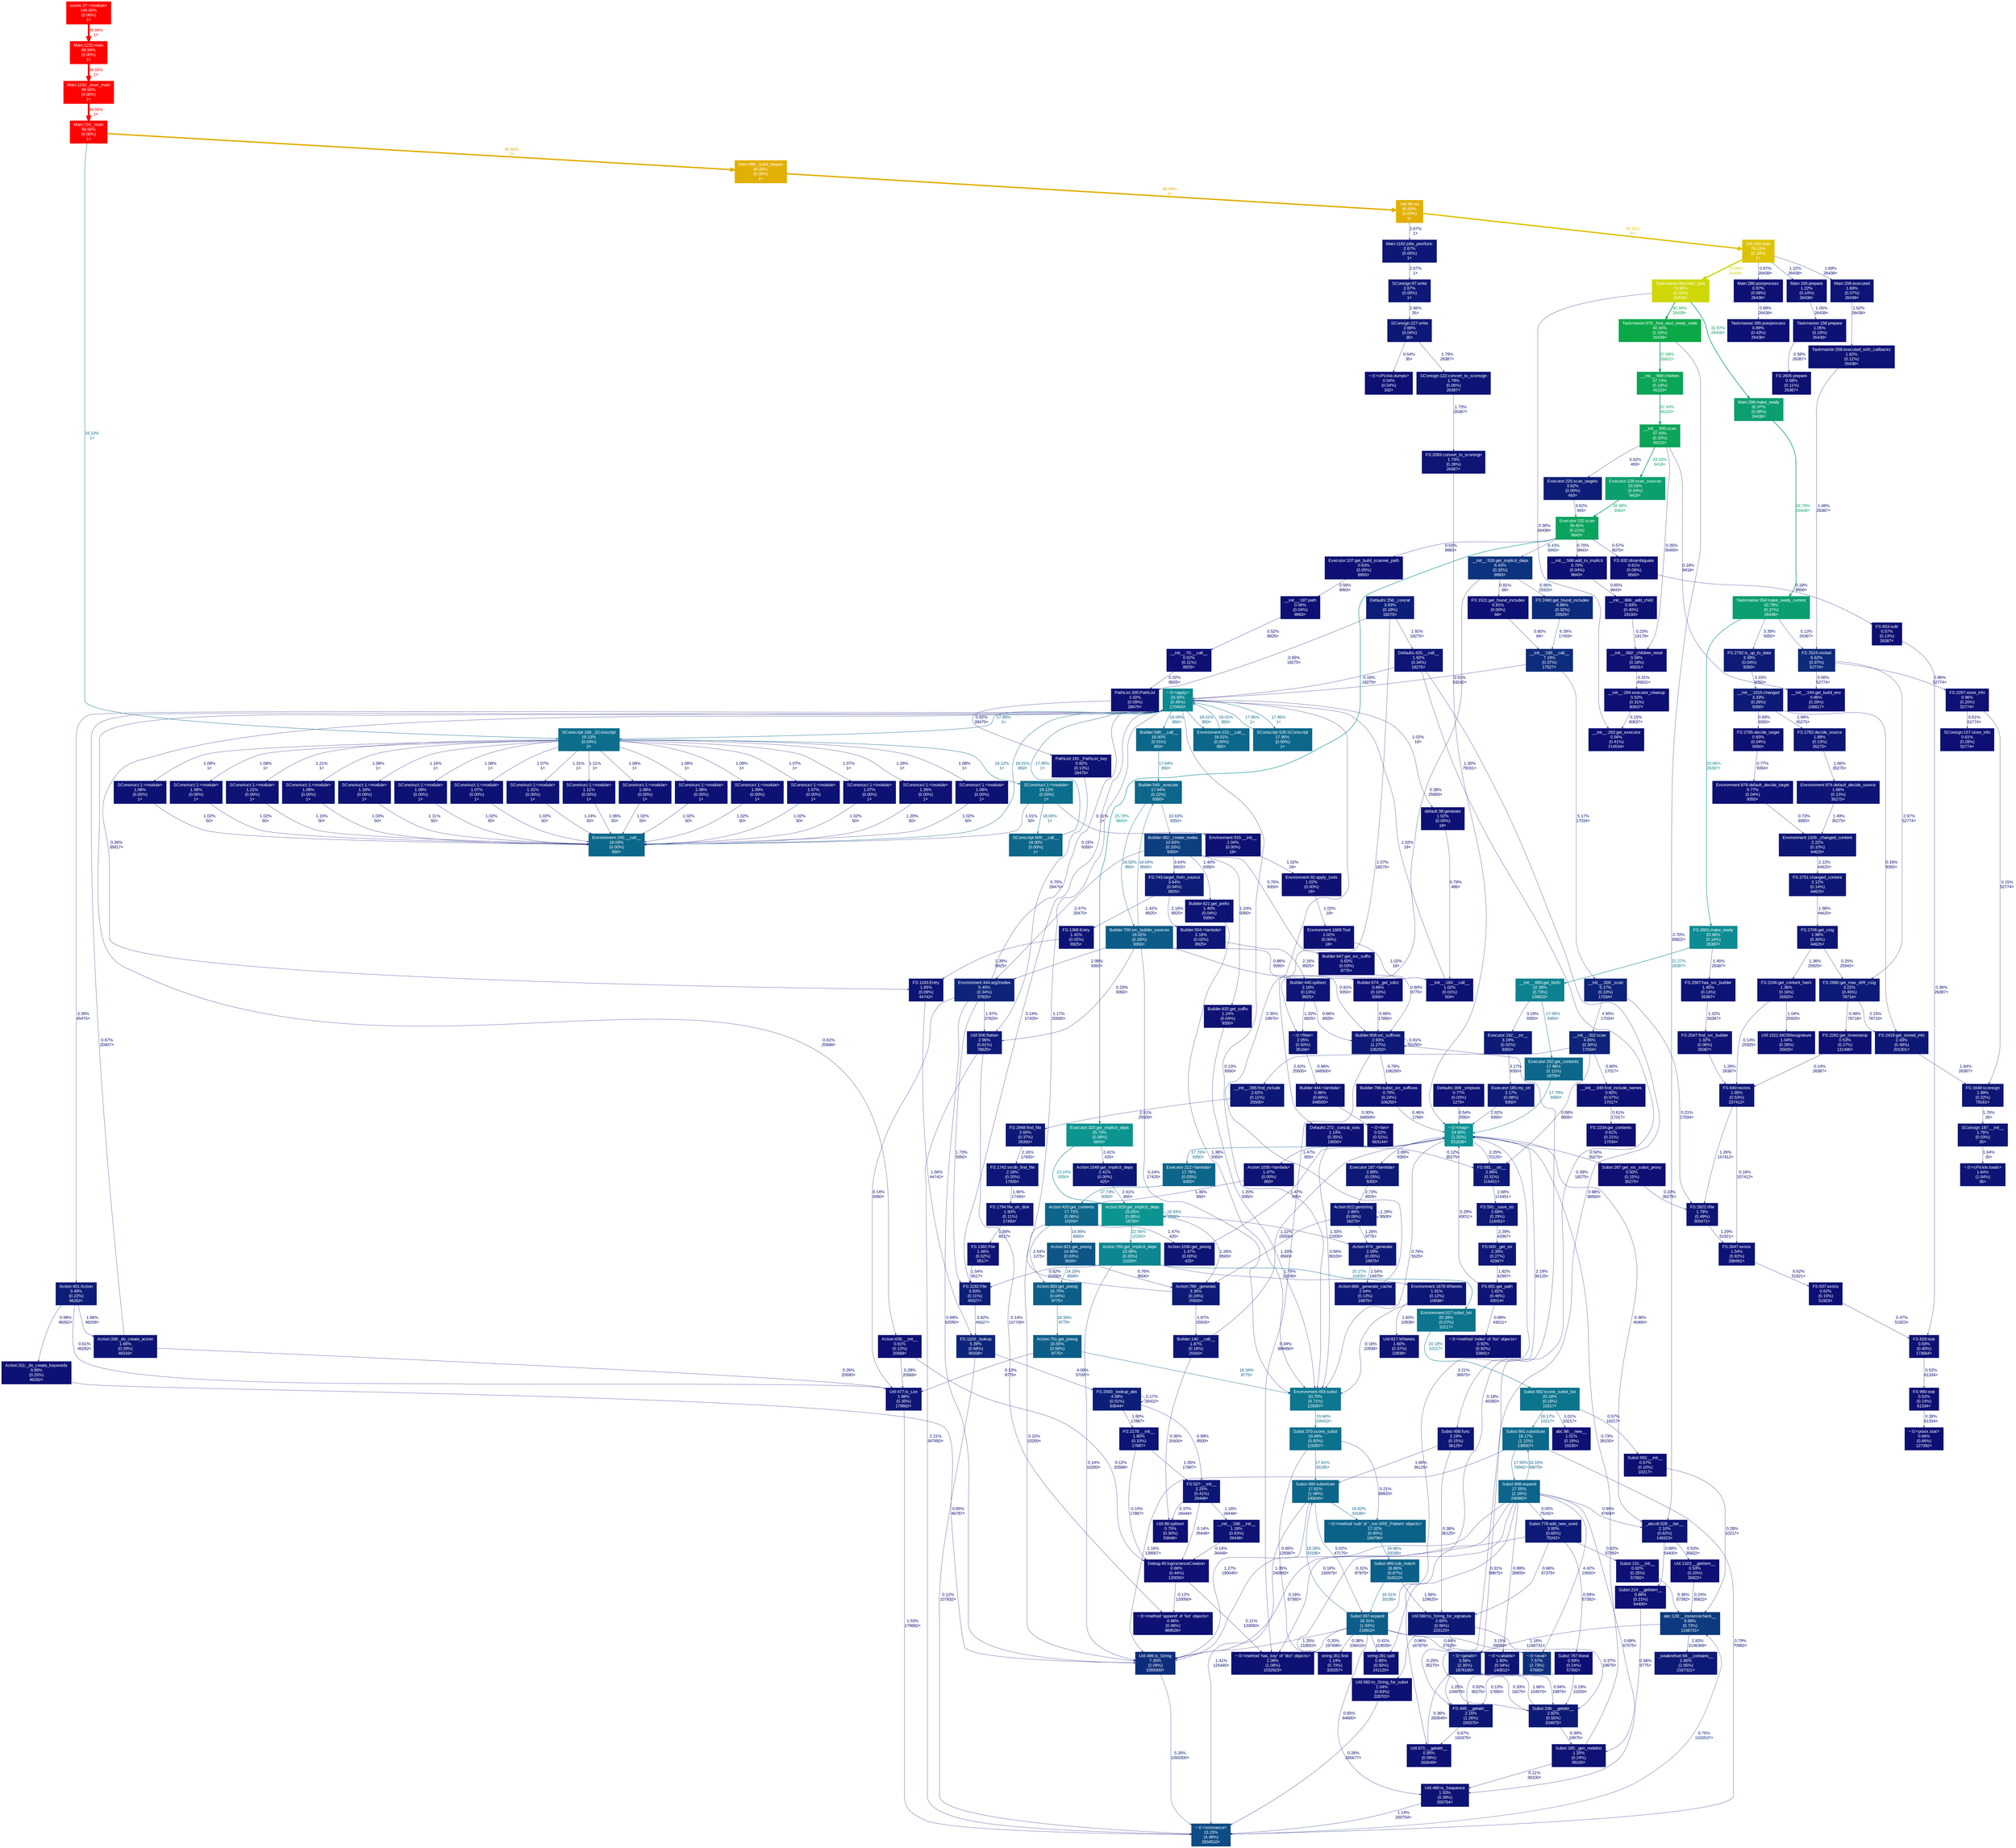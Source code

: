 digraph {
	graph [ranksep=0.25, fontname=Arial, nodesep=0.125];
	node [fontname=Arial, style=filled, height=0, width=0, shape=box, fontcolor=white];
	edge [fontname=Arial];
	3 [color="#0d2d7c", fontcolor="#ffffff", fontsize="10.00", label="__init__:195:__call__\n7.19%\n(0.37%)\n17527×"];
	3 -> 28 [color="#0d0f73", label="0.51%\n53242×", arrowsize="0.35", fontsize="10.00", fontcolor="#0d0f73", labeldistance="0.50", penwidth="0.50"];
	3 -> 638 [color="#0d2379", label="5.17%\n17034×", arrowsize="0.35", fontsize="10.00", fontcolor="#0d2379", labeldistance="0.50", penwidth="0.50"];
	5 [color="#0ba848", fontcolor="#ffffff", fontsize="10.00", label="Taskmaster:675:_find_next_ready_node\n40.34%\n(1.03%)\n26439×"];
	5 -> 1043 [color="#0ba557", label="37.68%\n35822×", arrowsize="0.61", fontsize="10.00", fontcolor="#0ba557", labeldistance="1.51", penwidth="1.51"];
	5 -> 154 [color="#0d1074", label="0.70%\n35822×", arrowsize="0.35", fontsize="10.00", fontcolor="#0d1074", labeldistance="0.50", penwidth="0.50"];
	13 [color="#0d1676", fontcolor="#ffffff", fontsize="10.00", label="FS:1742:srcdir_find_file\n2.16%\n(0.20%)\n17935×"];
	13 -> 336 [color="#0d1575", label="1.90%\n17493×", arrowsize="0.35", fontsize="10.00", fontcolor="#0d1575", labeldistance="0.50", penwidth="0.50"];
	14 [color="#0d1876", fontcolor="#ffffff", fontsize="10.00", label="FS:2948:find_file\n2.60%\n(0.37%)\n26350×"];
	14 -> 13 [color="#0d1676", label="2.16%\n17935×", arrowsize="0.35", fontsize="10.00", fontcolor="#0d1676", labeldistance="0.50", penwidth="0.50"];
	17 [color="#0d1174", fontcolor="#ffffff", fontsize="10.00", label="Environment:1669:Tool\n1.02%\n(0.00%)\n18×"];
	17 -> 829 [color="#0d1174", label="1.02%\n18×", arrowsize="0.35", fontsize="10.00", fontcolor="#0d1174", labeldistance="0.50", penwidth="0.50"];
	18 [color="#0d1174", fontcolor="#ffffff", fontsize="10.00", label="Environment:92:apply_tools\n1.02%\n(0.00%)\n18×"];
	18 -> 17 [color="#0d1174", label="1.02%\n18×", arrowsize="0.35", fontsize="10.00", fontcolor="#0d1174", labeldistance="0.50", penwidth="0.50"];
	23 [color="#0d1074", fontcolor="#ffffff", fontsize="10.00", label="Builder:786:subst_src_suffixes\n0.79%\n(0.24%)\n106250×"];
	23 -> 60 [color="#0d0f73", label="0.46%\n1768×", arrowsize="0.35", fontsize="10.00", fontcolor="#0d0f73", labeldistance="0.50", penwidth="0.50"];
	24 [color="#0d1976", fontcolor="#ffffff", fontsize="10.00", label="Builder:808:src_suffixes\n2.93%\n(1.27%)\n106250×"];
	24 -> 558 [color="#0d0e73", label="0.34%\n388450×", arrowsize="0.35", fontsize="10.00", fontcolor="#0d0e73", labeldistance="0.50", penwidth="0.50"];
	24 -> 786 [color="#0d0e73", label="0.18%\n60350×", arrowsize="0.35", fontsize="10.00", fontcolor="#0d0e73", labeldistance="0.50", penwidth="0.50"];
	24 -> 23 [color="#0d1074", label="0.79%\n106250×", arrowsize="0.35", fontsize="10.00", fontcolor="#0d1074", labeldistance="0.50", penwidth="0.50"];
	24 -> 24 [color="#0d1074", label="0.81%\n55250×", arrowsize="0.35", fontsize="10.00", fontcolor="#0d1074", labeldistance="0.50", penwidth="0.50"];
	28 [color="#0c8891", fontcolor="#ffffff", fontsize="10.00", label="~:0:<apply>\n23.30%\n(0.45%)\n170453×"];
	28 -> 260 [color="#0c678a", label="18.00%\n850×", arrowsize="0.42", fontsize="10.00", fontcolor="#0c678a", labeldistance="0.72", penwidth="0.72"];
	28 -> 262 [color="#0d1b77", label="3.39%\n45475×", arrowsize="0.35", fontsize="10.00", fontcolor="#0d1b77", labeldistance="0.50", penwidth="0.50"];
	28 -> 520 [color="#0d0d73", label="0.13%\n9350×", arrowsize="0.35", fontsize="10.00", fontcolor="#0d0d73", labeldistance="0.50", penwidth="0.50"];
	28 -> 675 [color="#0d0e73", label="0.26%\n35817×", arrowsize="0.35", fontsize="10.00", fontcolor="#0d0e73", labeldistance="0.50", penwidth="0.50"];
	28 -> 292 [color="#0c678a", label="18.01%\n850×", arrowsize="0.42", fontsize="10.00", fontcolor="#0c678a", labeldistance="0.72", penwidth="0.72"];
	28 -> 458 [color="#0d0d73", label="0.14%\n17425×", arrowsize="0.35", fontsize="10.00", fontcolor="#0d0d73", labeldistance="0.50", penwidth="0.50"];
	28 -> 486 [color="#0c678a", label="17.95%\n1×", arrowsize="0.42", fontsize="10.00", fontcolor="#0c678a", labeldistance="0.72", penwidth="0.72"];
	28 -> 189 [color="#0d0f74", label="0.61%\n20568×", arrowsize="0.35", fontsize="10.00", fontcolor="#0d0f74", labeldistance="0.50", penwidth="0.50"];
	28 -> 120 [color="#0c678a", label="17.95%\n1×", arrowsize="0.42", fontsize="10.00", fontcolor="#0c678a", labeldistance="0.72", penwidth="0.72"];
	28 -> 505 [color="#0d1174", label="1.02%\n18×", arrowsize="0.35", fontsize="10.00", fontcolor="#0d1174", labeldistance="0.50", penwidth="0.50"];
	33 [color="#0d1776", fontcolor="#ffffff", fontsize="10.00", label="Action:866:_generate_cache\n2.54%\n(0.13%)\n19975×"];
	33 -> 28 [color="#0d1776", label="2.35%\n19975×", arrowsize="0.35", fontsize="10.00", fontcolor="#0d1776", labeldistance="0.50", penwidth="0.50"];
	34 [color="#0c8691", fontcolor="#ffffff", fontsize="10.00", label="Action:765:get_implicit_deps\n22.98%\n(0.20%)\n10200×"];
	34 -> 512 [color="#0d1475", label="1.78%\n10200×", arrowsize="0.35", fontsize="10.00", fontcolor="#0d1475", labeldistance="0.50", penwidth="0.50"];
	34 -> 521 [color="#0c758d", label="20.27%\n10200×", arrowsize="0.45", fontsize="10.00", fontcolor="#0c758d", labeldistance="0.81", penwidth="0.81"];
	34 -> 458 [color="#0d0f73", label="0.52%\n10200×", arrowsize="0.35", fontsize="10.00", fontcolor="#0d0f73", labeldistance="0.50", penwidth="0.50"];
	34 -> 318 [color="#0d0d73", label="0.14%\n10200×", arrowsize="0.35", fontsize="10.00", fontcolor="#0d0d73", labeldistance="0.50", penwidth="0.50"];
	47 [color="#0d1c77", fontcolor="#ffffff", fontsize="10.00", label="Executor:225:scan_targets\n3.62%\n(0.00%)\n493×"];
	47 -> 600 [color="#0d1c77", label="3.62%\n493×", arrowsize="0.35", fontsize="10.00", fontcolor="#0d1c77", labeldistance="0.50", penwidth="0.50"];
	48 [color="#0ba458", fontcolor="#ffffff", fontsize="10.00", label="__init__:595:scan\n37.43%\n(0.20%)\n45223×"];
	48 -> 1051 [color="#0b9e6f", label="33.03%\n9418×", arrowsize="0.57", fontsize="10.00", fontcolor="#0b9e6f", labeldistance="1.32", penwidth="1.32"];
	48 -> 645 [color="#0d0e73", label="0.35%\n26455×", arrowsize="0.35", fontsize="10.00", fontcolor="#0d0e73", labeldistance="0.50", penwidth="0.50"];
	48 -> 47 [color="#0d1c77", label="3.62%\n493×", arrowsize="0.35", fontsize="10.00", fontcolor="#0d1c77", labeldistance="0.50", penwidth="0.50"];
	48 -> 197 [color="#0d0d73", label="0.18%\n9418×", arrowsize="0.35", fontsize="10.00", fontcolor="#0d0d73", labeldistance="0.50", penwidth="0.50"];
	54 [color="#0d1976", fontcolor="#ffffff", fontsize="10.00", label="Action:812:genstring\n2.86%\n(0.08%)\n18275×"];
	54 -> 515 [color="#0d1274", label="1.26%\n9775×", arrowsize="0.35", fontsize="10.00", fontcolor="#0d1274", labeldistance="0.50", penwidth="0.50"];
	54 -> 54 [color="#0d1274", label="1.29%\n8500×", arrowsize="0.35", fontsize="10.00", fontcolor="#0d1274", labeldistance="0.50", penwidth="0.50"];
	54 -> 1003 [color="#0d1274", label="1.33%\n8500×", arrowsize="0.35", fontsize="10.00", fontcolor="#0d1274", labeldistance="0.50", penwidth="0.50"];
	55 [color="#0d1976", fontcolor="#ffffff", fontsize="10.00", label="Executor:187:<lambda>\n2.89%\n(0.03%)\n9350×"];
	55 -> 54 [color="#0d1876", label="2.73%\n8925×", arrowsize="0.35", fontsize="10.00", fontcolor="#0d1876", labeldistance="0.50", penwidth="0.50"];
	59 [color="#0c658a", fontcolor="#ffffff", fontsize="10.00", label="Executor:212:<lambda>\n17.76%\n(0.03%)\n9350×"];
	59 -> 193 [color="#0c658a", label="17.73%\n9350×", arrowsize="0.42", fontsize="10.00", fontcolor="#0c658a", labeldistance="0.71", penwidth="0.71"];
	60 [color="#0c9393", fontcolor="#ffffff", fontsize="10.00", label="~:0:<map>\n24.90%\n(1.32%)\n331636×"];
	60 -> 520 [color="#0d1074", label="0.76%\n5525×", arrowsize="0.35", fontsize="10.00", fontcolor="#0d1074", labeldistance="0.50", penwidth="0.50"];
	60 -> 154 [color="#0d0e73", label="0.36%\n45900×", arrowsize="0.35", fontsize="10.00", fontcolor="#0d0e73", labeldistance="0.50", penwidth="0.50"];
	60 -> 822 [color="#0d1676", label="2.19%\n36125×", arrowsize="0.35", fontsize="10.00", fontcolor="#0d1676", labeldistance="0.50", penwidth="0.50"];
	60 -> 55 [color="#0d1976", label="2.89%\n9350×", arrowsize="0.35", fontsize="10.00", fontcolor="#0d1976", labeldistance="0.50", penwidth="0.50"];
	60 -> 59 [color="#0c658a", label="17.76%\n9350×", arrowsize="0.42", fontsize="10.00", fontcolor="#0c658a", labeldistance="0.71", penwidth="0.71"];
	60 -> 194 [color="#0d1375", label="1.47%\n850×", arrowsize="0.35", fontsize="10.00", fontcolor="#0d1375", labeldistance="0.50", penwidth="0.50"];
	60 -> 546 [color="#0d0f73", label="0.50%\n35275×", arrowsize="0.35", fontsize="10.00", fontcolor="#0d0f73", labeldistance="0.50", penwidth="0.50"];
	60 -> 851 [color="#0d1676", label="2.25%\n70125×", arrowsize="0.35", fontsize="10.00", fontcolor="#0d1676", labeldistance="0.50", penwidth="0.50"];
	64 [color="#0d1575", fontcolor="#ffffff", fontsize="10.00", label="~:0:<filter>\n2.05%\n(0.50%)\n35166×"];
	64 -> 232 [color="#0d1174", label="0.96%\n348500×", arrowsize="0.35", fontsize="10.00", fontcolor="#0d1174", labeldistance="0.50", penwidth="0.50"];
	67 [color="#0d2b7c", fontcolor="#ffffff", fontsize="10.00", label="FS:2460:get_found_includes\n6.86%\n(0.32%)\n25925×"];
	67 -> 3 [color="#0d297b", label="6.39%\n17459×", arrowsize="0.35", fontsize="10.00", fontcolor="#0d297b", labeldistance="0.50", penwidth="0.50"];
	68 [color="#0d1074", fontcolor="#ffffff", fontsize="10.00", label="FS:1521:get_found_includes\n0.81%\n(0.00%)\n68×"];
	68 -> 3 [color="#0d1074", label="0.80%\n68×", arrowsize="0.35", fontsize="10.00", fontcolor="#0d1074", labeldistance="0.50", penwidth="0.50"];
	73 [color="#0d1676", fontcolor="#ffffff", fontsize="10.00", label="Environment:1326:_changed_content\n2.22%\n(0.10%)\n44625×"];
	73 -> 1010 [color="#0d1675", label="2.12%\n44625×", arrowsize="0.35", fontsize="10.00", fontcolor="#0d1675", labeldistance="0.50", penwidth="0.50"];
	74 [color="#0d1475", fontcolor="#ffffff", fontsize="10.00", label="Environment:874:default_decide_source\n1.66%\n(0.13%)\n35275×"];
	74 -> 73 [color="#0d1375", label="1.49%\n35275×", arrowsize="0.35", fontsize="10.00", fontcolor="#0d1375", labeldistance="0.50", penwidth="0.50"];
	75 [color="#0d1074", fontcolor="#ffffff", fontsize="10.00", label="Environment:878:default_decide_target\n0.77%\n(0.04%)\n9350×"];
	75 -> 73 [color="#0d1074", label="0.73%\n9350×", arrowsize="0.35", fontsize="10.00", fontcolor="#0d1074", labeldistance="0.50", penwidth="0.50"];
	78 [color="#0d1174", fontcolor="#ffffff", fontsize="10.00", label="~:0:<method 'append' of 'list' objects>\n0.96%\n(0.96%)\n989526×"];
	80 [color="#0c5b88", fontcolor="#ffffff", fontsize="10.00", label="Builder:700:src_builder_sources\n16.02%\n(0.33%)\n9350×"];
	80 -> 98 [color="#0d0e73", label="0.23%\n9350×", arrowsize="0.35", fontsize="10.00", fontcolor="#0d0e73", labeldistance="0.50", penwidth="0.50"];
	80 -> 520 [color="#0d0e73", label="0.24%\n17425×", arrowsize="0.35", fontsize="10.00", fontcolor="#0d0e73", labeldistance="0.50", penwidth="0.50"];
	80 -> 188 [color="#0c5085", label="14.04%\n8500×", arrowsize="0.37", fontsize="10.00", fontcolor="#0c5085", labeldistance="0.56", penwidth="0.56"];
	80 -> 787 [color="#0d1074", label="0.86%\n9350×", arrowsize="0.35", fontsize="10.00", fontcolor="#0d1074", labeldistance="0.50", penwidth="0.50"];
	80 -> 24 [color="#0d1074", label="0.81%\n9350×", arrowsize="0.35", fontsize="10.00", fontcolor="#0d1074", labeldistance="0.50", penwidth="0.50"];
	80 -> 124 [color="#0d1977", label="2.98%\n9350×", arrowsize="0.35", fontsize="10.00", fontcolor="#0d1977", labeldistance="0.50", penwidth="0.50"];
	81 [color="#0d1074", fontcolor="#ffffff", fontsize="10.00", label="Taskmaster:395:postprocess\n0.89%\n(0.43%)\n26438×"];
	82 [color="#0d1174", fontcolor="#ffffff", fontsize="10.00", label="Util:560:to_String_for_subst\n1.04%\n(0.63%)\n228702×"];
	82 -> 316 [color="#0d0e73", label="0.26%\n265677×", arrowsize="0.35", fontsize="10.00", fontcolor="#0d0e73", labeldistance="0.50", penwidth="0.50"];
	83 [color="#0d0f74", fontcolor="#ffffff", fontsize="10.00", label="Debug:45:logInstanceCreation\n0.66%\n(0.44%)\n120050×"];
	83 -> 558 [color="#0d0d73", label="0.11%\n120050×", arrowsize="0.35", fontsize="10.00", fontcolor="#0d0d73", labeldistance="0.50", penwidth="0.50"];
	83 -> 78 [color="#0d0d73", label="0.12%\n120050×", arrowsize="0.35", fontsize="10.00", fontcolor="#0d0d73", labeldistance="0.50", penwidth="0.50"];
	84 [color="#0d1174", fontcolor="#ffffff", fontsize="10.00", label="Defaults:272:_concat_ixes\n1.14%\n(0.35%)\n19550×"];
	84 -> 520 [color="#0d0f73", label="0.56%\n39100×", arrowsize="0.35", fontsize="10.00", fontcolor="#0d0f73", labeldistance="0.50", penwidth="0.50"];
	84 -> 851 [color="#0d0d73", label="0.12%\n35275×", arrowsize="0.35", fontsize="10.00", fontcolor="#0d0d73", labeldistance="0.50", penwidth="0.50"];
	86 [color="#ff0100", fontcolor="#ffffff", fontsize="10.00", label="Main:1231:main\n99.94%\n(0.00%)\n1×"];
	86 -> 377 [color="#ff0100", label="99.93%\n1×", arrowsize="1.00", fontsize="10.00", fontcolor="#ff0100", labeldistance="4.00", penwidth="4.00"];
	88 [color="#0d1074", fontcolor="#ffffff", fontsize="10.00", label="Defaults:309:_stripixes\n0.77%\n(0.03%)\n1275×"];
	88 -> 60 [color="#0d0f73", label="0.54%\n2550×", arrowsize="0.35", fontsize="10.00", fontcolor="#0d0f73", labeldistance="0.50", penwidth="0.50"];
	95 [color="#ff0000", fontcolor="#ffffff", fontsize="10.00", label="scons:27:<module>\n100.00%\n(0.00%)\n1×"];
	95 -> 86 [color="#ff0100", label="99.94%\n1×", arrowsize="1.00", fontsize="10.00", fontcolor="#ff0100", labeldistance="4.00", penwidth="4.00"];
	98 [color="#0d1977", fontcolor="#ffffff", fontsize="10.00", label="Util:506:flatten\n2.96%\n(0.61%)\n78625×"];
	98 -> 316 [color="#0d1676", label="2.21%\n347650×", arrowsize="0.35", fontsize="10.00", fontcolor="#0d1676", labeldistance="0.50", penwidth="0.50"];
	98 -> 78 [color="#0d0d73", label="0.14%\n137700×", arrowsize="0.35", fontsize="10.00", fontcolor="#0d0d73", labeldistance="0.50", penwidth="0.50"];
	101 [color="#ff0100", fontcolor="#ffffff", fontsize="10.00", label="Main:724:_main\n99.93%\n(0.00%)\n1×"];
	101 -> 170 [color="#e2af04", label="80.80%\n1×", arrowsize="0.90", fontsize="10.00", fontcolor="#e2af04", labeldistance="3.23", penwidth="3.23"];
	101 -> 120 [color="#0c6e8c", label="19.13%\n1×", arrowsize="0.44", fontsize="10.00", fontcolor="#0c6e8c", labeldistance="0.77", penwidth="0.77"];
	109 [color="#0d1977", fontcolor="#ffffff", fontsize="10.00", label="Subst:778:add_new_word\n3.00%\n(0.65%)\n75242×"];
	109 -> 812 [color="#0d0f74", label="0.66%\n57375×", arrowsize="0.35", fontsize="10.00", fontcolor="#0d0f74", labeldistance="0.50", penwidth="0.50"];
	109 -> 495 [color="#0d1074", label="0.82%\n57392×", arrowsize="0.35", fontsize="10.00", fontcolor="#0d1074", labeldistance="0.50", penwidth="0.50"];
	109 -> 656 [color="#0d0f74", label="0.59%\n57392×", arrowsize="0.35", fontsize="10.00", fontcolor="#0d0f74", labeldistance="0.50", penwidth="0.50"];
	109 -> 318 [color="#0d0d73", label="0.16%\n57392×", arrowsize="0.35", fontsize="10.00", fontcolor="#0d0d73", labeldistance="0.50", penwidth="0.50"];
	113 [color="#0d2279", fontcolor="#ffffff", fontsize="10.00", label="__init__:352:scan\n4.85%\n(0.30%)\n17034×"];
	113 -> 307 [color="#0d1074", label="0.80%\n17017×", arrowsize="0.35", fontsize="10.00", fontcolor="#0d1074", labeldistance="0.50", penwidth="0.50"];
	113 -> 851 [color="#0d0f73", label="0.58%\n8500×", arrowsize="0.35", fontsize="10.00", fontcolor="#0d0f73", labeldistance="0.50", penwidth="0.50"];
	113 -> 1109 [color="#0d1876", label="2.62%\n25500×", arrowsize="0.35", fontsize="10.00", fontcolor="#0d1876", labeldistance="0.50", penwidth="0.50"];
	114 [color="#0c8290", fontcolor="#ffffff", fontsize="10.00", label="__init__:683:get_binfo\n22.38%\n(0.73%)\n139622×"];
	114 -> 1179 [color="#0d1a77", label="3.19%\n9350×", arrowsize="0.35", fontsize="10.00", fontcolor="#0d1a77", labeldistance="0.50", penwidth="0.50"];
	114 -> 441 [color="#0c678a", label="17.95%\n9350×", arrowsize="0.42", fontsize="10.00", fontcolor="#0c678a", labeldistance="0.72", penwidth="0.72"];
	118 [color="#0d1174", fontcolor="#ffffff", fontsize="10.00", label="__init__:866:_add_child\n0.93%\n(0.40%)\n19193×"];
	118 -> 645 [color="#0d0e73", label="0.23%\n19176×", arrowsize="0.35", fontsize="10.00", fontcolor="#0d0e73", labeldistance="0.50", penwidth="0.50"];
	120 [color="#0c6e8c", fontcolor="#ffffff", fontsize="10.00", label="SConscript:166:_SConscript\n19.13%\n(0.04%)\n2×"];
	120 -> 398 [color="#0d1274", label="1.26%\n1×", arrowsize="0.35", fontsize="10.00", fontcolor="#0d1274", labeldistance="0.50", penwidth="0.50"];
	120 -> 399 [color="#0d1174", label="1.08%\n1×", arrowsize="0.35", fontsize="10.00", fontcolor="#0d1174", labeldistance="0.50", penwidth="0.50"];
	120 -> 402 [color="#0d1174", label="1.08%\n1×", arrowsize="0.35", fontsize="10.00", fontcolor="#0d1174", labeldistance="0.50", penwidth="0.50"];
	120 -> 404 [color="#0d1174", label="1.08%\n1×", arrowsize="0.35", fontsize="10.00", fontcolor="#0d1174", labeldistance="0.50", penwidth="0.50"];
	120 -> 405 [color="#0d1274", label="1.16%\n1×", arrowsize="0.35", fontsize="10.00", fontcolor="#0d1274", labeldistance="0.50", penwidth="0.50"];
	120 -> 406 [color="#0d1174", label="1.08%\n1×", arrowsize="0.35", fontsize="10.00", fontcolor="#0d1174", labeldistance="0.50", penwidth="0.50"];
	120 -> 407 [color="#0d1174", label="1.07%\n1×", arrowsize="0.35", fontsize="10.00", fontcolor="#0d1174", labeldistance="0.50", penwidth="0.50"];
	120 -> 410 [color="#0d1174", label="1.08%\n1×", arrowsize="0.35", fontsize="10.00", fontcolor="#0d1174", labeldistance="0.50", penwidth="0.50"];
	120 -> 411 [color="#0d1274", label="1.21%\n1×", arrowsize="0.35", fontsize="10.00", fontcolor="#0d1274", labeldistance="0.50", penwidth="0.50"];
	120 -> 157 [color="#0d1274", label="1.31%\n1×", arrowsize="0.35", fontsize="10.00", fontcolor="#0d1274", labeldistance="0.50", penwidth="0.50"];
	120 -> 421 [color="#0d1174", label="1.08%\n1×", arrowsize="0.35", fontsize="10.00", fontcolor="#0d1174", labeldistance="0.50", penwidth="0.50"];
	120 -> 423 [color="#0d1174", label="1.09%\n1×", arrowsize="0.35", fontsize="10.00", fontcolor="#0d1174", labeldistance="0.50", penwidth="0.50"];
	120 -> 425 [color="#0d1174", label="1.11%\n1×", arrowsize="0.35", fontsize="10.00", fontcolor="#0d1174", labeldistance="0.50", penwidth="0.50"];
	120 -> 394 [color="#0d1174", label="1.08%\n1×", arrowsize="0.35", fontsize="10.00", fontcolor="#0d1174", labeldistance="0.50", penwidth="0.50"];
	120 -> 346 [color="#0c6e8c", label="19.12%\n1×", arrowsize="0.44", fontsize="10.00", fontcolor="#0c6e8c", labeldistance="0.76", penwidth="0.76"];
	120 -> 400 [color="#0d1174", label="1.07%\n1×", arrowsize="0.35", fontsize="10.00", fontcolor="#0d1174", labeldistance="0.50", penwidth="0.50"];
	120 -> 228 [color="#0d1174", label="1.07%\n1×", arrowsize="0.35", fontsize="10.00", fontcolor="#0d1174", labeldistance="0.50", penwidth="0.50"];
	122 [color="#0d1475", fontcolor="#ffffff", fontsize="10.00", label="SConsign:187:__init__\n1.76%\n(0.03%)\n35×"];
	122 -> 628 [color="#0d1475", label="1.64%\n35×", arrowsize="0.35", fontsize="10.00", fontcolor="#0d1475", labeldistance="0.50", penwidth="0.50"];
	124 [color="#0d247a", fontcolor="#ffffff", fontsize="10.00", label="Environment:444:arg2nodes\n5.45%\n(0.34%)\n37825×"];
	124 -> 98 [color="#0d1575", label="1.97%\n37825×", arrowsize="0.35", fontsize="10.00", fontcolor="#0d1575", labeldistance="0.50", penwidth="0.50"];
	124 -> 458 [color="#0d1475", label="1.73%\n9350×", arrowsize="0.35", fontsize="10.00", fontcolor="#0d1475", labeldistance="0.50", penwidth="0.50"];
	124 -> 338 [color="#0d0d73", label="0.14%\n9350×", arrowsize="0.35", fontsize="10.00", fontcolor="#0d0d73", labeldistance="0.50", penwidth="0.50"];
	124 -> 28 [color="#0d0d73", label="0.15%\n9350×", arrowsize="0.35", fontsize="10.00", fontcolor="#0d0d73", labeldistance="0.50", penwidth="0.50"];
	124 -> 318 [color="#0d1074", label="0.69%\n62050×", arrowsize="0.35", fontsize="10.00", fontcolor="#0d1074", labeldistance="0.50", penwidth="0.50"];
	129 [color="#0d3e80", fontcolor="#ffffff", fontsize="10.00", label="Builder:482:_create_nodes\n10.63%\n(0.33%)\n9350×"];
	129 -> 1169 [color="#0d1c77", label="3.64%\n8925×", arrowsize="0.35", fontsize="10.00", fontcolor="#0d1c77", labeldistance="0.50", penwidth="0.50"];
	129 -> 755 [color="#0d1375", label="1.40%\n9350×", arrowsize="0.35", fontsize="10.00", fontcolor="#0d1375", labeldistance="0.50", penwidth="0.50"];
	129 -> 789 [color="#0d1074", label="0.76%\n9350×", arrowsize="0.35", fontsize="10.00", fontcolor="#0d1074", labeldistance="0.50", penwidth="0.50"];
	129 -> 759 [color="#0d1274", label="1.24%\n9350×", arrowsize="0.35", fontsize="10.00", fontcolor="#0d1274", labeldistance="0.50", penwidth="0.50"];
	129 -> 124 [color="#0d1776", label="2.47%\n28475×", arrowsize="0.35", fontsize="10.00", fontcolor="#0d1776", labeldistance="0.50", penwidth="0.50"];
	149 [color="#0d247a", fontcolor="#ffffff", fontsize="10.00", label="FS:1103:_lookup\n5.39%\n(0.68%)\n90339×"];
	149 -> 150 [color="#0d1e78", label="4.08%\n37097×", arrowsize="0.35", fontsize="10.00", fontcolor="#0d1e78", labeldistance="0.50", penwidth="0.50"];
	149 -> 316 [color="#0d0d73", label="0.12%\n107832×", arrowsize="0.35", fontsize="10.00", fontcolor="#0d0d73", labeldistance="0.50", penwidth="0.50"];
	150 [color="#0d1e78", fontcolor="#ffffff", fontsize="10.00", label="FS:2000:_lookup_abs\n4.08%\n(0.51%)\n63544×"];
	150 -> 557 [color="#0d1475", label="1.80%\n17887×", arrowsize="0.35", fontsize="10.00", fontcolor="#0d1475", labeldistance="0.50", penwidth="0.50"];
	150 -> 469 [color="#0d1074", label="0.89%\n8500×", arrowsize="0.35", fontsize="10.00", fontcolor="#0d1074", labeldistance="0.50", penwidth="0.50"];
	150 -> 150 [color="#0d0d73", label="0.17%\n26422×", arrowsize="0.35", fontsize="10.00", fontcolor="#0d0d73", labeldistance="0.50", penwidth="0.50"];
	153 [color="#0d0f73", fontcolor="#ffffff", fontsize="10.00", label="Util:1323:__getitem__\n0.53%\n(0.20%)\n35822×"];
	153 -> 779 [color="#0d0e73", label="0.24%\n35822×", arrowsize="0.35", fontsize="10.00", fontcolor="#0d0e73", labeldistance="0.50", penwidth="0.50"];
	154 [color="#0d1675", fontcolor="#ffffff", fontsize="10.00", label="_abcoll:528:__iter__\n2.10%\n(0.62%)\n146323×"];
	154 -> 824 [color="#0d1074", label="0.88%\n54400×", arrowsize="0.35", fontsize="10.00", fontcolor="#0d1074", labeldistance="0.50", penwidth="0.50"];
	154 -> 153 [color="#0d0f73", label="0.53%\n35822×", arrowsize="0.35", fontsize="10.00", fontcolor="#0d0f73", labeldistance="0.50", penwidth="0.50"];
	157 [color="#0d1274", fontcolor="#ffffff", fontsize="10.00", label="SConstruct:1:<module>\n1.31%\n(0.00%)\n1×"];
	157 -> 1017 [color="#0d1274", label="1.24%\n50×", arrowsize="0.35", fontsize="10.00", fontcolor="#0d1274", labeldistance="0.50", penwidth="0.50"];
	163 [color="#0d1575", fontcolor="#ffffff", fontsize="10.00", label="FS:2706:get_csig\n1.98%\n(0.30%)\n44625×"];
	163 -> 230 [color="#0d1274", label="1.36%\n25925×", arrowsize="0.35", fontsize="10.00", fontcolor="#0d1274", labeldistance="0.50", penwidth="0.50"];
	163 -> 218 [color="#0d0e73", label="0.25%\n25942×", arrowsize="0.35", fontsize="10.00", fontcolor="#0d0e73", labeldistance="0.50", penwidth="0.50"];
	165 [color="#0d2a7b", fontcolor="#ffffff", fontsize="10.00", label="FS:2524:visited\n6.62%\n(0.97%)\n52774×"];
	165 -> 197 [color="#0d0f73", label="0.56%\n52774×", arrowsize="0.35", fontsize="10.00", fontcolor="#0d0f73", labeldistance="0.50", penwidth="0.50"];
	165 -> 218 [color="#0d1977", label="2.97%\n52774×", arrowsize="0.35", fontsize="10.00", fontcolor="#0d1977", labeldistance="0.50", penwidth="0.50"];
	165 -> 357 [color="#0d1174", label="0.96%\n52774×", arrowsize="0.35", fontsize="10.00", fontcolor="#0d1174", labeldistance="0.50", penwidth="0.50"];
	170 [color="#e2af04", fontcolor="#ffffff", fontsize="10.00", label="Main:996:_build_targets\n80.80%\n(0.00%)\n1×"];
	170 -> 294 [color="#e2af04", label="80.80%\n1×", arrowsize="0.90", fontsize="10.00", fontcolor="#e2af04", labeldistance="3.23", penwidth="3.23"];
	177 [color="#0d1e78", fontcolor="#ffffff", fontsize="10.00", label="Defaults:256:_concat\n3.93%\n(0.18%)\n18275×"];
	177 -> 1016 [color="#0d0f74", label="0.65%\n18275×", arrowsize="0.35", fontsize="10.00", fontcolor="#0d0f74", labeldistance="0.50", penwidth="0.50"];
	177 -> 84 [color="#0d1174", label="1.07%\n18275×", arrowsize="0.35", fontsize="10.00", fontcolor="#0d1174", labeldistance="0.50", penwidth="0.50"];
	177 -> 559 [color="#0d1575", label="1.92%\n18275×", arrowsize="0.35", fontsize="10.00", fontcolor="#0d1575", labeldistance="0.50", penwidth="0.50"];
	178 [color="#0d1074", fontcolor="#ffffff", fontsize="10.00", label="FS:2785:decide_target\n0.83%\n(0.04%)\n9350×"];
	178 -> 75 [color="#0d1074", label="0.77%\n9350×", arrowsize="0.35", fontsize="10.00", fontcolor="#0d1074", labeldistance="0.50", penwidth="0.50"];
	188 [color="#0c678a", fontcolor="#ffffff", fontsize="10.00", label="Builder:545:_execute\n17.94%\n(0.22%)\n9350×"];
	188 -> 129 [color="#0d3e80", label="10.63%\n9350×", arrowsize="0.35", fontsize="10.00", fontcolor="#0d3e80", labeldistance="0.50", penwidth="0.50"];
	188 -> 80 [color="#0c5b88", label="16.02%\n850×", arrowsize="0.40", fontsize="10.00", fontcolor="#0c5b88", labeldistance="0.64", penwidth="0.64"];
	189 [color="#0d0f74", fontcolor="#ffffff", fontsize="10.00", label="Action:635:__init__\n0.61%\n(0.12%)\n20568×"];
	189 -> 338 [color="#0d0e73", label="0.28%\n20568×", arrowsize="0.35", fontsize="10.00", fontcolor="#0d0e73", labeldistance="0.50", penwidth="0.50"];
	189 -> 83 [color="#0d0d73", label="0.12%\n20568×", arrowsize="0.35", fontsize="10.00", fontcolor="#0d0d73", labeldistance="0.50", penwidth="0.50"];
	193 [color="#0c658a", fontcolor="#ffffff", fontsize="10.00", label="Action:420:get_contents\n17.73%\n(0.06%)\n10200×"];
	193 -> 914 [color="#0d1776", label="2.54%\n1275×", arrowsize="0.35", fontsize="10.00", fontcolor="#0d1776", labeldistance="0.50", penwidth="0.50"];
	193 -> 619 [color="#0d1375", label="1.47%\n425×", arrowsize="0.35", fontsize="10.00", fontcolor="#0d1375", labeldistance="0.50", penwidth="0.50"];
	193 -> 915 [color="#0c5586", label="14.95%\n8500×", arrowsize="0.39", fontsize="10.00", fontcolor="#0c5586", labeldistance="0.60", penwidth="0.60"];
	193 -> 318 [color="#0d0d73", label="0.15%\n10200×", arrowsize="0.35", fontsize="10.00", fontcolor="#0d0d73", labeldistance="0.50", penwidth="0.50"];
	194 [color="#0d1375", fontcolor="#ffffff", fontsize="10.00", label="Action:1035:<lambda>\n1.47%\n(0.00%)\n850×"];
	194 -> 193 [color="#0d1375", label="1.46%\n850×", arrowsize="0.35", fontsize="10.00", fontcolor="#0d1375", labeldistance="0.50", penwidth="0.50"];
	196 [color="#0d1074", fontcolor="#ffffff", fontsize="10.00", label="string:281:split\n0.85%\n(0.50%)\n241120×"];
	197 [color="#0d1074", fontcolor="#ffffff", fontsize="10.00", label="__init__:244:get_build_env\n0.86%\n(0.29%)\n106817×"];
	198 [color="#0d1575", fontcolor="#ffffff", fontsize="10.00", label="FS:2782:decide_source\n1.89%\n(0.13%)\n35275×"];
	198 -> 74 [color="#0d1475", label="1.66%\n35275×", arrowsize="0.35", fontsize="10.00", fontcolor="#0d1475", labeldistance="0.50", penwidth="0.50"];
	207 [color="#0d1375", fontcolor="#ffffff", fontsize="10.00", label="FS:2567:has_src_builder\n1.45%\n(0.13%)\n26387×"];
	207 -> 653 [color="#0d1274", label="1.32%\n26387×", arrowsize="0.35", fontsize="10.00", fontcolor="#0d1274", labeldistance="0.50", penwidth="0.50"];
	208 [color="#0c8c92", fontcolor="#ffffff", fontsize="10.00", label="FS:2601:make_ready\n23.86%\n(0.14%)\n26387×"];
	208 -> 114 [color="#0c8190", label="22.27%\n26387×", arrowsize="0.47", fontsize="10.00", fontcolor="#0c8190", labeldistance="0.89", penwidth="0.89"];
	208 -> 207 [color="#0d1375", label="1.45%\n26387×", arrowsize="0.35", fontsize="10.00", fontcolor="#0d1375", labeldistance="0.50", penwidth="0.50"];
	217 [color="#0d1776", fontcolor="#ffffff", fontsize="10.00", label="FS:2419:get_stored_info\n2.43%\n(0.48%)\n201301×"];
	217 -> 698 [color="#0d1475", label="1.84%\n26387×", arrowsize="0.35", fontsize="10.00", fontcolor="#0d1475", labeldistance="0.50", penwidth="0.50"];
	218 [color="#0d1a77", fontcolor="#ffffff", fontsize="10.00", label="FS:2680:get_max_drift_csig\n3.22%\n(0.45%)\n78716×"];
	218 -> 217 [color="#0d1675", label="2.15%\n78716×", arrowsize="0.35", fontsize="10.00", fontcolor="#0d1675", labeldistance="0.50", penwidth="0.50"];
	218 -> 467 [color="#0d0f73", label="0.48%\n78716×", arrowsize="0.35", fontsize="10.00", fontcolor="#0d0f73", labeldistance="0.50", penwidth="0.50"];
	219 [color="#0d0f74", fontcolor="#ffffff", fontsize="10.00", label="SConsign:157:store_info\n0.61%\n(0.28%)\n52774×"];
	220 [color="#0d1b77", fontcolor="#ffffff", fontsize="10.00", label="__init__:1015:changed\n3.33%\n(0.26%)\n9350×"];
	220 -> 198 [color="#0d1575", label="1.89%\n35275×", arrowsize="0.35", fontsize="10.00", fontcolor="#0d1575", labeldistance="0.50", penwidth="0.50"];
	220 -> 178 [color="#0d1074", label="0.83%\n9350×", arrowsize="0.35", fontsize="10.00", fontcolor="#0d1074", labeldistance="0.50", penwidth="0.50"];
	220 -> 217 [color="#0d0d73", label="0.16%\n9350×", arrowsize="0.35", fontsize="10.00", fontcolor="#0d0d73", labeldistance="0.50", penwidth="0.50"];
	224 [color="#0d1174", fontcolor="#ffffff", fontsize="10.00", label="Main:286:postprocess\n0.97%\n(0.08%)\n26438×"];
	224 -> 81 [color="#0d1074", label="0.89%\n26438×", arrowsize="0.35", fontsize="10.00", fontcolor="#0d1074", labeldistance="0.50", penwidth="0.50"];
	228 [color="#0d1174", fontcolor="#ffffff", fontsize="10.00", label="SConstruct:1:<module>\n1.07%\n(0.00%)\n1×"];
	228 -> 1017 [color="#0d1174", label="1.02%\n50×", arrowsize="0.35", fontsize="10.00", fontcolor="#0d1174", labeldistance="0.50", penwidth="0.50"];
	229 [color="#0d1174", fontcolor="#ffffff", fontsize="10.00", label="Util:1521:MD5filesignature\n1.04%\n(0.28%)\n25925×"];
	230 [color="#0d1274", fontcolor="#ffffff", fontsize="10.00", label="FS:2246:get_content_hash\n1.36%\n(0.16%)\n25925×"];
	230 -> 650 [color="#0d0d73", label="0.14%\n25925×", arrowsize="0.35", fontsize="10.00", fontcolor="#0d0d73", labeldistance="0.50", penwidth="0.50"];
	230 -> 229 [color="#0d1174", label="1.04%\n25925×", arrowsize="0.35", fontsize="10.00", fontcolor="#0d1174", labeldistance="0.50", penwidth="0.50"];
	232 [color="#0d1174", fontcolor="#ffffff", fontsize="10.00", label="Builder:444:<lambda>\n0.96%\n(0.66%)\n348500×"];
	232 -> 236 [color="#0d0e73", label="0.30%\n348500×", arrowsize="0.35", fontsize="10.00", fontcolor="#0d0e73", labeldistance="0.50", penwidth="0.50"];
	236 [color="#0d0f73", fontcolor="#ffffff", fontsize="10.00", label="~:0:<len>\n0.52%\n(0.51%)\n563144×"];
	245 [color="#0d1676", fontcolor="#ffffff", fontsize="10.00", label="Builder:440:splitext\n2.16%\n(0.13%)\n8925×"];
	245 -> 64 [color="#0d1274", label="1.32%\n8925×", arrowsize="0.35", fontsize="10.00", fontcolor="#0d1274", labeldistance="0.50", penwidth="0.50"];
	245 -> 24 [color="#0d0f74", label="0.66%\n8925×", arrowsize="0.35", fontsize="10.00", fontcolor="#0d0f74", labeldistance="0.50", penwidth="0.50"];
	247 [color="#0d1475", fontcolor="#ffffff", fontsize="10.00", label="Action:338:_do_create_action\n1.66%\n(0.29%)\n46316×"];
	247 -> 28 [color="#0d1074", label="0.67%\n20407×", arrowsize="0.35", fontsize="10.00", fontcolor="#0d1074", labeldistance="0.50", penwidth="0.50"];
	247 -> 338 [color="#0d0e73", label="0.26%\n20590×", arrowsize="0.35", fontsize="10.00", fontcolor="#0d0e73", labeldistance="0.50", penwidth="0.50"];
	251 [color="#0d1174", fontcolor="#ffffff", fontsize="10.00", label="Action:311:_do_create_keywords\n0.99%\n(0.25%)\n46262×"];
	251 -> 318 [color="#0d0f74", label="0.65%\n46787×", arrowsize="0.35", fontsize="10.00", fontcolor="#0d0f74", labeldistance="0.50", penwidth="0.50"];
	260 [color="#0c678a", fontcolor="#ffffff", fontsize="10.00", label="Builder:586:__call__\n18.00%\n(0.01%)\n850×"];
	260 -> 188 [color="#0c678a", label="17.94%\n850×", arrowsize="0.42", fontsize="10.00", fontcolor="#0c678a", labeldistance="0.72", penwidth="0.72"];
	262 [color="#0d1c77", fontcolor="#ffffff", fontsize="10.00", label="Action:401:Action\n3.49%\n(0.22%)\n46262×"];
	262 -> 338 [color="#0d0f74", label="0.61%\n46262×", arrowsize="0.35", fontsize="10.00", fontcolor="#0d0f74", labeldistance="0.50", penwidth="0.50"];
	262 -> 251 [color="#0d1174", label="0.99%\n46262×", arrowsize="0.35", fontsize="10.00", fontcolor="#0d1174", labeldistance="0.50", penwidth="0.50"];
	262 -> 247 [color="#0d1475", label="1.66%\n46208×", arrowsize="0.35", fontsize="10.00", fontcolor="#0d1475", labeldistance="0.50", penwidth="0.50"];
	292 [color="#0c678a", fontcolor="#ffffff", fontsize="10.00", label="Environment:215:__call__\n18.01%\n(0.00%)\n850×"];
	292 -> 28 [color="#0c678a", label="18.01%\n850×", arrowsize="0.42", fontsize="10.00", fontcolor="#0c678a", labeldistance="0.72", penwidth="0.72"];
	294 [color="#e2af04", fontcolor="#ffffff", fontsize="10.00", label="Job:98:run\n80.80%\n(0.00%)\n1×"];
	294 -> 528 [color="#0d1876", label="2.67%\n1×", arrowsize="0.35", fontsize="10.00", fontcolor="#0d1876", labeldistance="0.50", penwidth="0.50"];
	294 -> 350 [color="#dec305", label="78.12%\n1×", arrowsize="0.88", fontsize="10.00", fontcolor="#dec305", labeldistance="3.12", penwidth="3.12"];
	295 [color="#0d0f73", fontcolor="#ffffff", fontsize="10.00", label="__init__:70:__call__\n0.52%\n(0.11%)\n8925×"];
	295 -> 1016 [color="#0d0e73", label="0.32%\n8925×", arrowsize="0.35", fontsize="10.00", fontcolor="#0d0e73", labeldistance="0.50", penwidth="0.50"];
	297 [color="#0d1174", fontcolor="#ffffff", fontsize="10.00", label="FS:629:stat\n0.93%\n(0.40%)\n173664×"];
	297 -> 883 [color="#0d0f73", label="0.52%\n61334×", arrowsize="0.35", fontsize="10.00", fontcolor="#0d0f73", labeldistance="0.50", penwidth="0.50"];
	298 [color="#0d0f74", fontcolor="#ffffff", fontsize="10.00", label="FS:637:exists\n0.62%\n(0.15%)\n51923×"];
	298 -> 297 [color="#0d0f73", label="0.47%\n51923×", arrowsize="0.35", fontsize="10.00", fontcolor="#0d0f73", labeldistance="0.50", penwidth="0.50"];
	300 [color="#0d0f73", fontcolor="#ffffff", fontsize="10.00", label="FS:653:isdir\n0.57%\n(0.13%)\n26387×"];
	300 -> 297 [color="#0d0e73", label="0.36%\n26387×", arrowsize="0.35", fontsize="10.00", fontcolor="#0d0e73", labeldistance="0.50", penwidth="0.50"];
	301 [color="#0d1776", fontcolor="#ffffff", fontsize="10.00", label="FS:600:_get_str\n2.39%\n(0.27%)\n42997×"];
	301 -> 595 [color="#0d1475", label="1.82%\n42997×", arrowsize="0.35", fontsize="10.00", fontcolor="#0d1475", labeldistance="0.50", penwidth="0.50"];
	307 [color="#0d1074", fontcolor="#ffffff", fontsize="10.00", label="__init__:349:find_include_names\n0.80%\n(0.07%)\n17017×"];
	307 -> 652 [color="#0d0f74", label="0.61%\n17017×", arrowsize="0.35", fontsize="10.00", fontcolor="#0d0f74", labeldistance="0.50", penwidth="0.50"];
	310 [color="#0c688a", fontcolor="#ffffff", fontsize="10.00", label="Subst:691:substitute\n18.17%\n(1.12%)\n138567×"];
	310 -> 316 [color="#0d1074", label="0.79%\n70992×", arrowsize="0.35", fontsize="10.00", fontcolor="#0d1074", labeldistance="0.50", penwidth="0.50"];
	310 -> 374 [color="#0c648a", label="17.55%\n76942×", arrowsize="0.42", fontsize="10.00", fontcolor="#0c648a", labeldistance="0.70", penwidth="0.70"];
	310 -> 318 [color="#0d1274", label="1.16%\n138567×", arrowsize="0.35", fontsize="10.00", fontcolor="#0d1274", labeldistance="0.50", penwidth="0.50"];
	316 [color="#0d4c84", fontcolor="#ffffff", fontsize="10.00", label="~:0:<isinstance>\n13.23%\n(4.48%)\n2834510×"];
	316 -> 779 [color="#0d347e", label="8.76%\n1025537×", arrowsize="0.35", fontsize="10.00", fontcolor="#0d347e", labeldistance="0.50", penwidth="0.50"];
	318 [color="#0d2d7c", fontcolor="#ffffff", fontsize="10.00", label="Util:486:is_String\n7.35%\n(2.09%)\n1093300×"];
	318 -> 316 [color="#0d2479", label="5.26%\n1093300×", arrowsize="0.35", fontsize="10.00", fontcolor="#0d2479", labeldistance="0.50", penwidth="0.50"];
	325 [color="#0c658a", fontcolor="#ffffff", fontsize="10.00", label="Subst:480:substitute\n17.61%\n(1.08%)\n190045×"];
	325 -> 372 [color="#0d2379", label="5.02%\n47175×", arrowsize="0.35", fontsize="10.00", fontcolor="#0d2379", labeldistance="0.50", penwidth="0.50"];
	325 -> 898 [color="#0c6089", label="16.82%\n33185×", arrowsize="0.41", fontsize="10.00", fontcolor="#0c6089", labeldistance="0.67", penwidth="0.67"];
	325 -> 316 [color="#0d1375", label="1.41%\n125445×", arrowsize="0.35", fontsize="10.00", fontcolor="#0d1375", labeldistance="0.50", penwidth="0.50"];
	325 -> 318 [color="#0d1274", label="1.27%\n190045×", arrowsize="0.35", fontsize="10.00", fontcolor="#0d1274", labeldistance="0.50", penwidth="0.50"];
	330 [color="#0d1375", fontcolor="#ffffff", fontsize="10.00", label="Util:480:is_Sequence\n1.53%\n(0.39%)\n200754×"];
	330 -> 316 [color="#0d1174", label="1.14%\n200754×", arrowsize="0.35", fontsize="10.00", fontcolor="#0d1174", labeldistance="0.50", penwidth="0.50"];
	336 [color="#0d1575", fontcolor="#ffffff", fontsize="10.00", label="FS:1794:file_on_disk\n1.90%\n(0.11%)\n17493×"];
	336 -> 459 [color="#0d1375", label="1.56%\n8517×", arrowsize="0.35", fontsize="10.00", fontcolor="#0d1375", labeldistance="0.50", penwidth="0.50"];
	338 [color="#0d1575", fontcolor="#ffffff", fontsize="10.00", label="Util:477:is_List\n1.88%\n(0.35%)\n179682×"];
	338 -> 316 [color="#0d1375", label="1.53%\n179682×", arrowsize="0.35", fontsize="10.00", fontcolor="#0d1375", labeldistance="0.50", penwidth="0.50"];
	345 [color="#0c678a", fontcolor="#ffffff", fontsize="10.00", label="SConscript:609:__call__\n18.00%\n(0.00%)\n1×"];
	345 -> 28 [color="#0c678a", label="17.95%\n1×", arrowsize="0.42", fontsize="10.00", fontcolor="#0c678a", labeldistance="0.72", penwidth="0.72"];
	346 [color="#0c6e8c", fontcolor="#ffffff", fontsize="10.00", label="SConstruct:1:<module>\n19.12%\n(0.00%)\n1×"];
	346 -> 491 [color="#0d0d73", label="0.11%\n1×", arrowsize="0.35", fontsize="10.00", fontcolor="#0d0d73", labeldistance="0.50", penwidth="0.50"];
	346 -> 1017 [color="#0d1174", label="1.01%\n50×", arrowsize="0.35", fontsize="10.00", fontcolor="#0d1174", labeldistance="0.50", penwidth="0.50"];
	346 -> 345 [color="#0c678a", label="18.00%\n1×", arrowsize="0.42", fontsize="10.00", fontcolor="#0c678a", labeldistance="0.72", penwidth="0.72"];
	349 [color="#0d1475", fontcolor="#ffffff", fontsize="10.00", label="Main:208:executed\n1.69%\n(0.07%)\n26438×"];
	349 -> 526 [color="#0d1375", label="1.62%\n26438×", arrowsize="0.35", fontsize="10.00", fontcolor="#0d1375", labeldistance="0.50", penwidth="0.50"];
	350 [color="#dec305", fontcolor="#ffffff", fontsize="10.00", label="Job:184:start\n78.12%\n(0.19%)\n1×"];
	350 -> 224 [color="#0d1174", label="0.97%\n26438×", arrowsize="0.35", fontsize="10.00", fontcolor="#0d1174", labeldistance="0.50", penwidth="0.50"];
	350 -> 673 [color="#0d1274", label="1.22%\n26438×", arrowsize="0.35", fontsize="10.00", fontcolor="#0d1274", labeldistance="0.50", penwidth="0.50"];
	350 -> 349 [color="#0d1475", label="1.69%\n26438×", arrowsize="0.35", fontsize="10.00", fontcolor="#0d1475", labeldistance="0.50", penwidth="0.50"];
	350 -> 383 [color="#cfd806", label="73.96%\n26439×", arrowsize="0.86", fontsize="10.00", fontcolor="#cfd806", labeldistance="2.96", penwidth="2.96"];
	353 [color="#0d1876", fontcolor="#ffffff", fontsize="10.00", label="SConsign:227:write\n2.66%\n(0.04%)\n35×"];
	353 -> 937 [color="#0d1475", label="1.79%\n26387×", arrowsize="0.35", fontsize="10.00", fontcolor="#0d1475", labeldistance="0.50", penwidth="0.50"];
	353 -> 691 [color="#0d0f73", label="0.54%\n35×", arrowsize="0.35", fontsize="10.00", fontcolor="#0d0f73", labeldistance="0.50", penwidth="0.50"];
	357 [color="#0d1174", fontcolor="#ffffff", fontsize="10.00", label="FS:2297:store_info\n0.96%\n(0.20%)\n52774×"];
	357 -> 698 [color="#0d0d73", label="0.15%\n52774×", arrowsize="0.35", fontsize="10.00", fontcolor="#0d0d73", labeldistance="0.50", penwidth="0.50"];
	357 -> 219 [color="#0d0f74", label="0.61%\n52774×", arrowsize="0.35", fontsize="10.00", fontcolor="#0d0f74", labeldistance="0.50", penwidth="0.50"];
	361 [color="#0d1675", fontcolor="#ffffff", fontsize="10.00", label="FS:495:__getattr__\n2.15%\n(1.26%)\n193375×"];
	361 -> 786 [color="#0d1074", label="0.67%\n193375×", arrowsize="0.35", fontsize="10.00", fontcolor="#0d1074", labeldistance="0.50", penwidth="0.50"];
	371 [color="#0d0f73", fontcolor="#ffffff", fontsize="10.00", label="__init__:263:get_executor\n0.56%\n(0.41%)\n214534×"];
	372 [color="#0c5d88", fontcolor="#ffffff", fontsize="10.00", label="Subst:397:expand\n16.31%\n(1.93%)\n218910×"];
	372 -> 196 [color="#0d0e73", label="0.41%\n119035×", arrowsize="0.35", fontsize="10.00", fontcolor="#0d0e73", labeldistance="0.50", penwidth="0.50"];
	372 -> 325 [color="#0c5787", label="15.26%\n33185×", arrowsize="0.39", fontsize="10.00", fontcolor="#0c5787", labeldistance="0.61", penwidth="0.61"];
	372 -> 330 [color="#0d0f74", label="0.65%\n64600×", arrowsize="0.35", fontsize="10.00", fontcolor="#0d0f74", labeldistance="0.50", penwidth="0.50"];
	372 -> 558 [color="#0d0e73", label="0.20%\n197695×", arrowsize="0.35", fontsize="10.00", fontcolor="#0d0e73", labeldistance="0.50", penwidth="0.50"];
	372 -> 754 [color="#0d1074", label="0.84%\n27625×", arrowsize="0.35", fontsize="10.00", fontcolor="#0d1074", labeldistance="0.50", penwidth="0.50"];
	372 -> 980 [color="#0d1a77", label="3.15%\n28050×", arrowsize="0.35", fontsize="10.00", fontcolor="#0d1a77", labeldistance="0.50", penwidth="0.50"];
	372 -> 987 [color="#0d0e73", label="0.38%\n108410×", arrowsize="0.35", fontsize="10.00", fontcolor="#0d0e73", labeldistance="0.50", penwidth="0.50"];
	372 -> 60 [color="#0d1a77", label="3.21%\n36975×", arrowsize="0.35", fontsize="10.00", fontcolor="#0d1a77", labeldistance="0.50", penwidth="0.50"];
	372 -> 318 [color="#0d1274", label="1.25%\n218910×", arrowsize="0.35", fontsize="10.00", fontcolor="#0d1274", labeldistance="0.50", penwidth="0.50"];
	373 [color="#0d1375", fontcolor="#ffffff", fontsize="10.00", label="Util:817:WhereIs\n1.60%\n(0.37%)\n10938×"];
	374 [color="#0c648a", fontcolor="#ffffff", fontsize="10.00", label="Subst:608:expand\n17.55%\n(2.16%)\n240992×"];
	374 -> 196 [color="#0d0e73", label="0.31%\n89675×", arrowsize="0.35", fontsize="10.00", fontcolor="#0d0e73", labeldistance="0.50", penwidth="0.50"];
	374 -> 330 [color="#0d1074", label="0.68%\n67575×", arrowsize="0.35", fontsize="10.00", fontcolor="#0d1074", labeldistance="0.50", penwidth="0.50"];
	374 -> 109 [color="#0d1977", label="3.00%\n75242×", arrowsize="0.35", fontsize="10.00", fontcolor="#0d1977", labeldistance="0.50", penwidth="0.50"];
	374 -> 558 [color="#0d0d73", label="0.16%\n155975×", arrowsize="0.35", fontsize="10.00", fontcolor="#0d0d73", labeldistance="0.50", penwidth="0.50"];
	374 -> 754 [color="#0d1074", label="0.89%\n28900×", arrowsize="0.35", fontsize="10.00", fontcolor="#0d1074", labeldistance="0.50", penwidth="0.50"];
	374 -> 980 [color="#0d2078", label="4.42%\n19550×", arrowsize="0.35", fontsize="10.00", fontcolor="#0d2078", labeldistance="0.50", penwidth="0.50"];
	374 -> 310 [color="#0c5686", label="15.10%\n59075×", arrowsize="0.39", fontsize="10.00", fontcolor="#0c5686", labeldistance="0.60", penwidth="0.60"];
	374 -> 154 [color="#0d1174", label="0.95%\n47600×", arrowsize="0.35", fontsize="10.00", fontcolor="#0d1174", labeldistance="0.50", penwidth="0.50"];
	374 -> 987 [color="#0d0e73", label="0.31%\n87975×", arrowsize="0.35", fontsize="10.00", fontcolor="#0d0e73", labeldistance="0.50", penwidth="0.50"];
	374 -> 318 [color="#0d1274", label="1.35%\n240992×", arrowsize="0.35", fontsize="10.00", fontcolor="#0d1274", labeldistance="0.50", penwidth="0.50"];
	377 [color="#ff0100", fontcolor="#ffffff", fontsize="10.00", label="Main:1192:_exec_main\n99.93%\n(0.00%)\n1×"];
	377 -> 101 [color="#ff0100", label="99.93%\n1×", arrowsize="1.00", fontsize="10.00", fontcolor="#ff0100", labeldistance="4.00", penwidth="4.00"];
	383 [color="#cfd806", fontcolor="#ffffff", fontsize="10.00", label="Taskmaster:864:next_task\n73.96%\n(0.33%)\n26439×"];
	383 -> 371 [color="#0d0e73", label="0.30%\n26438×", arrowsize="0.35", fontsize="10.00", fontcolor="#0d0e73", labeldistance="0.50", penwidth="0.50"];
	383 -> 5 [color="#0ba848", label="40.34%\n26439×", arrowsize="0.64", fontsize="10.00", fontcolor="#0ba848", labeldistance="1.61", penwidth="1.61"];
	383 -> 741 [color="#0b9e70", label="32.87%\n26438×", arrowsize="0.57", fontsize="10.00", fontcolor="#0b9e70", labeldistance="1.31", penwidth="1.31"];
	391 [color="#0c9491", fontcolor="#ffffff", fontsize="10.00", label="Action:829:get_implicit_deps\n25.65%\n(0.08%)\n18700×"];
	391 -> 34 [color="#0c8691", label="22.98%\n10200×", arrowsize="0.48", fontsize="10.00", fontcolor="#0c8691", labeldistance="0.92", penwidth="0.92"];
	391 -> 515 [color="#0d1274", label="1.33%\n10200×", arrowsize="0.35", fontsize="10.00", fontcolor="#0d1274", labeldistance="0.50", penwidth="0.50"];
	391 -> 1003 [color="#0d1274", label="1.26%\n8500×", arrowsize="0.35", fontsize="10.00", fontcolor="#0d1274", labeldistance="0.50", penwidth="0.50"];
	391 -> 391 [color="#0c6c8b", label="18.93%\n8500×", arrowsize="0.44", fontsize="10.00", fontcolor="#0c6c8b", labeldistance="0.76", penwidth="0.76"];
	392 [color="#0c9490", fontcolor="#ffffff", fontsize="10.00", label="Executor:320:get_implicit_deps\n25.79%\n(0.08%)\n9843×"];
	392 -> 391 [color="#0c8891", label="23.24%\n9350×", arrowsize="0.48", fontsize="10.00", fontcolor="#0c8891", labeldistance="0.93", penwidth="0.93"];
	392 -> 393 [color="#0d1776", label="2.41%\n425×", arrowsize="0.35", fontsize="10.00", fontcolor="#0d1776", labeldistance="0.50", penwidth="0.50"];
	393 [color="#0d1776", fontcolor="#ffffff", fontsize="10.00", label="Action:1049:get_implicit_deps\n2.41%\n(0.00%)\n425×"];
	393 -> 391 [color="#0d1776", label="2.41%\n850×", arrowsize="0.35", fontsize="10.00", fontcolor="#0d1776", labeldistance="0.50", penwidth="0.50"];
	394 [color="#0d1174", fontcolor="#ffffff", fontsize="10.00", label="SConstruct:1:<module>\n1.08%\n(0.00%)\n1×"];
	394 -> 1017 [color="#0d1174", label="1.02%\n50×", arrowsize="0.35", fontsize="10.00", fontcolor="#0d1174", labeldistance="0.50", penwidth="0.50"];
	398 [color="#0d1274", fontcolor="#ffffff", fontsize="10.00", label="SConstruct:1:<module>\n1.26%\n(0.00%)\n1×"];
	398 -> 1017 [color="#0d1274", label="1.20%\n50×", arrowsize="0.35", fontsize="10.00", fontcolor="#0d1274", labeldistance="0.50", penwidth="0.50"];
	399 [color="#0d1174", fontcolor="#ffffff", fontsize="10.00", label="SConstruct:1:<module>\n1.08%\n(0.00%)\n1×"];
	399 -> 1017 [color="#0d1174", label="1.02%\n50×", arrowsize="0.35", fontsize="10.00", fontcolor="#0d1174", labeldistance="0.50", penwidth="0.50"];
	400 [color="#0d1174", fontcolor="#ffffff", fontsize="10.00", label="SConstruct:1:<module>\n1.07%\n(0.00%)\n1×"];
	400 -> 1017 [color="#0d1174", label="1.02%\n50×", arrowsize="0.35", fontsize="10.00", fontcolor="#0d1174", labeldistance="0.50", penwidth="0.50"];
	402 [color="#0d1174", fontcolor="#ffffff", fontsize="10.00", label="SConstruct:1:<module>\n1.08%\n(0.00%)\n1×"];
	402 -> 1017 [color="#0d1174", label="1.02%\n50×", arrowsize="0.35", fontsize="10.00", fontcolor="#0d1174", labeldistance="0.50", penwidth="0.50"];
	404 [color="#0d1174", fontcolor="#ffffff", fontsize="10.00", label="SConstruct:1:<module>\n1.08%\n(0.00%)\n1×"];
	404 -> 1017 [color="#0d1174", label="1.03%\n50×", arrowsize="0.35", fontsize="10.00", fontcolor="#0d1174", labeldistance="0.50", penwidth="0.50"];
	405 [color="#0d1274", fontcolor="#ffffff", fontsize="10.00", label="SConstruct:1:<module>\n1.16%\n(0.00%)\n1×"];
	405 -> 1017 [color="#0d1174", label="1.11%\n50×", arrowsize="0.35", fontsize="10.00", fontcolor="#0d1174", labeldistance="0.50", penwidth="0.50"];
	406 [color="#0d1174", fontcolor="#ffffff", fontsize="10.00", label="SConstruct:1:<module>\n1.08%\n(0.00%)\n1×"];
	406 -> 1017 [color="#0d1174", label="1.02%\n50×", arrowsize="0.35", fontsize="10.00", fontcolor="#0d1174", labeldistance="0.50", penwidth="0.50"];
	407 [color="#0d1174", fontcolor="#ffffff", fontsize="10.00", label="SConstruct:1:<module>\n1.07%\n(0.00%)\n1×"];
	407 -> 1017 [color="#0d1174", label="1.02%\n50×", arrowsize="0.35", fontsize="10.00", fontcolor="#0d1174", labeldistance="0.50", penwidth="0.50"];
	410 [color="#0d1174", fontcolor="#ffffff", fontsize="10.00", label="SConstruct:1:<module>\n1.08%\n(0.00%)\n1×"];
	410 -> 1017 [color="#0d1174", label="1.02%\n50×", arrowsize="0.35", fontsize="10.00", fontcolor="#0d1174", labeldistance="0.50", penwidth="0.50"];
	411 [color="#0d1274", fontcolor="#ffffff", fontsize="10.00", label="SConstruct:1:<module>\n1.21%\n(0.00%)\n1×"];
	411 -> 1017 [color="#0d1274", label="1.15%\n50×", arrowsize="0.35", fontsize="10.00", fontcolor="#0d1274", labeldistance="0.50", penwidth="0.50"];
	421 [color="#0d1174", fontcolor="#ffffff", fontsize="10.00", label="SConstruct:1:<module>\n1.08%\n(0.00%)\n1×"];
	421 -> 1017 [color="#0d1174", label="1.02%\n50×", arrowsize="0.35", fontsize="10.00", fontcolor="#0d1174", labeldistance="0.50", penwidth="0.50"];
	423 [color="#0d1174", fontcolor="#ffffff", fontsize="10.00", label="SConstruct:1:<module>\n1.09%\n(0.00%)\n1×"];
	423 -> 1017 [color="#0d1174", label="1.02%\n50×", arrowsize="0.35", fontsize="10.00", fontcolor="#0d1174", labeldistance="0.50", penwidth="0.50"];
	425 [color="#0d1174", fontcolor="#ffffff", fontsize="10.00", label="SConstruct:1:<module>\n1.11%\n(0.00%)\n1×"];
	425 -> 1017 [color="#0d1174", label="1.06%\n50×", arrowsize="0.35", fontsize="10.00", fontcolor="#0d1174", labeldistance="0.50", penwidth="0.50"];
	440 [color="#0d1a77", fontcolor="#ffffff", fontsize="10.00", label="Executor:185:my_str\n3.17%\n(0.08%)\n9350×"];
	440 -> 60 [color="#0d1976", label="2.92%\n9350×", arrowsize="0.35", fontsize="10.00", fontcolor="#0d1976", labeldistance="0.50", penwidth="0.50"];
	441 [color="#0c678a", fontcolor="#ffffff", fontsize="10.00", label="Executor:202:get_contents\n17.96%\n(0.11%)\n18700×"];
	441 -> 60 [color="#0c668a", label="17.79%\n9350×", arrowsize="0.42", fontsize="10.00", fontcolor="#0c668a", labeldistance="0.71", penwidth="0.71"];
	458 [color="#0d1e78", fontcolor="#ffffff", fontsize="10.00", label="FS:1192:File\n3.93%\n(0.11%)\n45527×"];
	458 -> 149 [color="#0d1d78", label="3.82%\n45527×", arrowsize="0.35", fontsize="10.00", fontcolor="#0d1d78", labeldistance="0.50", penwidth="0.50"];
	459 [color="#0d1375", fontcolor="#ffffff", fontsize="10.00", label="FS:1382:File\n1.56%\n(0.02%)\n8517×"];
	459 -> 458 [color="#0d1375", label="1.54%\n8517×", arrowsize="0.35", fontsize="10.00", fontcolor="#0d1375", labeldistance="0.50", penwidth="0.50"];
	466 [color="#0b9e70", fontcolor="#ffffff", fontsize="10.00", label="Taskmaster:354:make_ready_current\n32.79%\n(0.27%)\n26438×"];
	466 -> 165 [color="#0d2379", label="5.13%\n26387×", arrowsize="0.35", fontsize="10.00", fontcolor="#0d2379", labeldistance="0.50", penwidth="0.50"];
	466 -> 534 [color="#0d1b77", label="3.39%\n9350×", arrowsize="0.35", fontsize="10.00", fontcolor="#0d1b77", labeldistance="0.50", penwidth="0.50"];
	466 -> 208 [color="#0c8c92", label="23.86%\n26387×", arrowsize="0.49", fontsize="10.00", fontcolor="#0c8c92", labeldistance="0.95", penwidth="0.95"];
	467 [color="#0d0f73", fontcolor="#ffffff", fontsize="10.00", label="FS:2282:get_timestamp\n0.53%\n(0.27%)\n131490×"];
	467 -> 650 [color="#0d0d73", label="0.14%\n26387×", arrowsize="0.35", fontsize="10.00", fontcolor="#0d0d73", labeldistance="0.50", penwidth="0.50"];
	469 [color="#0d1676", fontcolor="#ffffff", fontsize="10.00", label="FS:527:__init__\n2.25%\n(0.41%)\n26448×"];
	469 -> 644 [color="#0d1274", label="1.18%\n26448×", arrowsize="0.35", fontsize="10.00", fontcolor="#0d1274", labeldistance="0.50", penwidth="0.50"];
	469 -> 83 [color="#0d0d73", label="0.14%\n26448×", arrowsize="0.35", fontsize="10.00", fontcolor="#0d0d73", labeldistance="0.50", penwidth="0.50"];
	469 -> 868 [color="#0d0e73", label="0.37%\n26448×", arrowsize="0.35", fontsize="10.00", fontcolor="#0d0e73", labeldistance="0.50", penwidth="0.50"];
	482 [color="#0d0f74", fontcolor="#ffffff", fontsize="10.00", label="FS:832:disambiguate\n0.61%\n(0.06%)\n8500×"];
	482 -> 300 [color="#0d0d73", label="0.18%\n8500×", arrowsize="0.35", fontsize="10.00", fontcolor="#0d0d73", labeldistance="0.50", penwidth="0.50"];
	486 [color="#0c678a", fontcolor="#ffffff", fontsize="10.00", label="SConscript:526:SConscript\n17.95%\n(0.00%)\n1×"];
	486 -> 28 [color="#0c678a", label="17.95%\n1×", arrowsize="0.42", fontsize="10.00", fontcolor="#0c678a", labeldistance="0.72", penwidth="0.72"];
	488 [color="#0d1174", fontcolor="#ffffff", fontsize="10.00", label="abc:86:__new__\n1.01%\n(0.19%)\n10235×"];
	491 [color="#0d1174", fontcolor="#ffffff", fontsize="10.00", label="Environment:915:__init__\n1.04%\n(0.00%)\n18×"];
	491 -> 18 [color="#0d1174", label="1.02%\n18×", arrowsize="0.35", fontsize="10.00", fontcolor="#0d1174", labeldistance="0.50", penwidth="0.50"];
	495 [color="#0d1074", fontcolor="#ffffff", fontsize="10.00", label="Subst:131:__init__\n0.82%\n(0.25%)\n57392×"];
	495 -> 779 [color="#0d0e73", label="0.36%\n57392×", arrowsize="0.35", fontsize="10.00", fontcolor="#0d0e73", labeldistance="0.50", penwidth="0.50"];
	505 [color="#0d1174", fontcolor="#ffffff", fontsize="10.00", label="default:38:generate\n1.02%\n(0.00%)\n18×"];
	505 -> 829 [color="#0d1074", label="0.79%\n486×", arrowsize="0.35", fontsize="10.00", fontcolor="#0d1074", labeldistance="0.50", penwidth="0.50"];
	512 [color="#0d1575", fontcolor="#ffffff", fontsize="10.00", label="Environment:1678:WhereIs\n1.91%\n(0.12%)\n10938×"];
	512 -> 520 [color="#0d0d73", label="0.16%\n10938×", arrowsize="0.35", fontsize="10.00", fontcolor="#0d0d73", labeldistance="0.50", penwidth="0.50"];
	512 -> 373 [color="#0d1375", label="1.60%\n10938×", arrowsize="0.35", fontsize="10.00", fontcolor="#0d1375", labeldistance="0.50", penwidth="0.50"];
	515 [color="#0d1876", fontcolor="#ffffff", fontsize="10.00", label="Action:874:_generate\n2.59%\n(0.05%)\n19975×"];
	515 -> 33 [color="#0d1776", label="2.54%\n19975×", arrowsize="0.35", fontsize="10.00", fontcolor="#0d1776", labeldistance="0.50", penwidth="0.50"];
	520 [color="#0c778e", fontcolor="#ffffff", fontsize="10.00", label="Environment:493:subst\n20.70%\n(0.71%)\n129397×"];
	520 -> 690 [color="#0c718c", label="19.68%\n109422×", arrowsize="0.44", fontsize="10.00", fontcolor="#0c718c", labeldistance="0.79", penwidth="0.79"];
	521 [color="#0c758d", fontcolor="#ffffff", fontsize="10.00", label="Environment:517:subst_list\n20.28%\n(0.07%)\n10217×"];
	521 -> 740 [color="#0c748d", label="20.18%\n10217×", arrowsize="0.45", fontsize="10.00", fontcolor="#0c748d", labeldistance="0.81", penwidth="0.81"];
	526 [color="#0d1375", fontcolor="#ffffff", fontsize="10.00", label="Taskmaster:258:executed_with_callbacks\n1.62%\n(0.11%)\n26438×"];
	526 -> 165 [color="#0d1375", label="1.49%\n26387×", arrowsize="0.35", fontsize="10.00", fontcolor="#0d1375", labeldistance="0.50", penwidth="0.50"];
	528 [color="#0d1876", fontcolor="#ffffff", fontsize="10.00", label="Main:1162:jobs_postfunc\n2.67%\n(0.00%)\n1×"];
	528 -> 669 [color="#0d1876", label="2.67%\n1×", arrowsize="0.35", fontsize="10.00", fontcolor="#0d1876", labeldistance="0.50", penwidth="0.50"];
	534 [color="#0d1b77", fontcolor="#ffffff", fontsize="10.00", label="FS:2792:is_up_to_date\n3.39%\n(0.04%)\n9350×"];
	534 -> 220 [color="#0d1b77", label="3.33%\n9350×", arrowsize="0.35", fontsize="10.00", fontcolor="#0d1b77", labeldistance="0.50", penwidth="0.50"];
	546 [color="#0d0f73", fontcolor="#ffffff", fontsize="10.00", label="Subst:287:get_src_subst_proxy\n0.50%\n(0.15%)\n35275×"];
	546 -> 863 [color="#0d0e73", label="0.22%\n35275×", arrowsize="0.35", fontsize="10.00", fontcolor="#0d0e73", labeldistance="0.50", penwidth="0.50"];
	557 [color="#0d1475", fontcolor="#ffffff", fontsize="10.00", label="FS:2178:__init__\n1.80%\n(0.10%)\n17887×"];
	557 -> 83 [color="#0d0d73", label="0.10%\n17887×", arrowsize="0.35", fontsize="10.00", fontcolor="#0d0d73", labeldistance="0.50", penwidth="0.50"];
	557 -> 469 [color="#0d1274", label="1.35%\n17887×", arrowsize="0.35", fontsize="10.00", fontcolor="#0d1274", labeldistance="0.50", penwidth="0.50"];
	558 [color="#0d1174", fontcolor="#ffffff", fontsize="10.00", label="~:0:<method 'has_key' of 'dict' objects>\n1.08%\n(1.08%)\n1032923×"];
	559 [color="#0d1575", fontcolor="#ffffff", fontsize="10.00", label="Defaults:425:__call__\n1.92%\n(0.34%)\n18275×"];
	559 -> 811 [color="#0d0e73", label="0.39%\n18275×", arrowsize="0.35", fontsize="10.00", fontcolor="#0d0e73", labeldistance="0.50", penwidth="0.50"];
	559 -> 825 [color="#0d1174", label="0.98%\n36550×", arrowsize="0.35", fontsize="10.00", fontcolor="#0d1174", labeldistance="0.50", penwidth="0.50"];
	559 -> 28 [color="#0d0d73", label="0.16%\n18275×", arrowsize="0.35", fontsize="10.00", fontcolor="#0d0d73", labeldistance="0.50", penwidth="0.50"];
	595 [color="#0d1475", fontcolor="#ffffff", fontsize="10.00", label="FS:691:get_path\n1.82%\n(0.46%)\n43014×"];
	595 -> 60 [color="#0d0e73", label="0.29%\n43011×", arrowsize="0.35", fontsize="10.00", fontcolor="#0d0e73", labeldistance="0.50", penwidth="0.50"];
	595 -> 981 [color="#0d1074", label="0.89%\n43011×", arrowsize="0.35", fontsize="10.00", fontcolor="#0d1074", labeldistance="0.50", penwidth="0.50"];
	599 [color="#0d1074", fontcolor="#ffffff", fontsize="10.00", label="__init__:588:add_to_implicit\n0.70%\n(0.04%)\n9843×"];
	599 -> 118 [color="#0d0f74", label="0.65%\n9843×", arrowsize="0.35", fontsize="10.00", fontcolor="#0d0f74", labeldistance="0.50", penwidth="0.50"];
	600 [color="#0ba35d", fontcolor="#ffffff", fontsize="10.00", label="Executor:232:scan\n36.60%\n(0.21%)\n9843×"];
	600 -> 482 [color="#0d0f73", label="0.57%\n8075×", arrowsize="0.35", fontsize="10.00", fontcolor="#0d0f73", labeldistance="0.50", penwidth="0.50"];
	600 -> 836 [color="#0d0f74", label="0.63%\n8993×", arrowsize="0.35", fontsize="10.00", fontcolor="#0d0f74", labeldistance="0.50", penwidth="0.50"];
	600 -> 392 [color="#0c9490", label="25.79%\n9843×", arrowsize="0.51", fontsize="10.00", fontcolor="#0c9490", labeldistance="1.03", penwidth="1.03"];
	600 -> 599 [color="#0d1074", label="0.70%\n9843×", arrowsize="0.35", fontsize="10.00", fontcolor="#0d1074", labeldistance="0.50", penwidth="0.50"];
	600 -> 668 [color="#0d337e", label="8.43%\n8993×", arrowsize="0.35", fontsize="10.00", fontcolor="#0d337e", labeldistance="0.50", penwidth="0.50"];
	619 [color="#0d1375", fontcolor="#ffffff", fontsize="10.00", label="Action:1030:get_presig\n1.47%\n(0.00%)\n425×"];
	619 -> 60 [color="#0d1375", label="1.47%\n425×", arrowsize="0.35", fontsize="10.00", fontcolor="#0d1375", labeldistance="0.50", penwidth="0.50"];
	628 [color="#0d1475", fontcolor="#ffffff", fontsize="10.00", label="~:0:<cPickle.loads>\n1.64%\n(1.64%)\n36×"];
	638 [color="#0d2379", fontcolor="#ffffff", fontsize="10.00", label="__init__:328:_scan\n5.17%\n(0.10%)\n17034×"];
	638 -> 113 [color="#0d2279", label="4.85%\n17034×", arrowsize="0.35", fontsize="10.00", fontcolor="#0d2279", labeldistance="0.50", penwidth="0.50"];
	638 -> 863 [color="#0d0e73", label="0.21%\n17034×", arrowsize="0.35", fontsize="10.00", fontcolor="#0d0e73", labeldistance="0.50", penwidth="0.50"];
	644 [color="#0d1274", fontcolor="#ffffff", fontsize="10.00", label="__init__:188:__init__\n1.18%\n(0.63%)\n26448×"];
	644 -> 83 [color="#0d0d73", label="0.14%\n26448×", arrowsize="0.35", fontsize="10.00", fontcolor="#0d0d73", labeldistance="0.50", penwidth="0.50"];
	645 [color="#0d0f73", fontcolor="#ffffff", fontsize="10.00", label="__init__:892:_children_reset\n0.58%\n(0.18%)\n45631×"];
	645 -> 950 [color="#0d0e73", label="0.31%\n45631×", arrowsize="0.35", fontsize="10.00", fontcolor="#0d0e73", labeldistance="0.50", penwidth="0.50"];
	650 [color="#0d1575", fontcolor="#ffffff", fontsize="10.00", label="FS:640:rexists\n1.95%\n(0.53%)\n157412×"];
	650 -> 973 [color="#0d0d73", label="0.16%\n157412×", arrowsize="0.35", fontsize="10.00", fontcolor="#0d0d73", labeldistance="0.50", penwidth="0.50"];
	650 -> 863 [color="#0d1274", label="1.26%\n157412×", arrowsize="0.35", fontsize="10.00", fontcolor="#0d1274", labeldistance="0.50", penwidth="0.50"];
	652 [color="#0d0f74", fontcolor="#ffffff", fontsize="10.00", label="FS:2234:get_contents\n0.61%\n(0.21%)\n17034×"];
	653 [color="#0d1274", fontcolor="#ffffff", fontsize="10.00", label="FS:2547:find_src_builder\n1.32%\n(0.06%)\n26387×"];
	653 -> 650 [color="#0d1274", label="1.26%\n26387×", arrowsize="0.35", fontsize="10.00", fontcolor="#0d1274", labeldistance="0.50", penwidth="0.50"];
	656 [color="#0d0f74", fontcolor="#ffffff", fontsize="10.00", label="Subst:787:literal\n0.59%\n(0.24%)\n57392×"];
	656 -> 361 [color="#0d0d73", label="0.13%\n17850×", arrowsize="0.35", fontsize="10.00", fontcolor="#0d0d73", labeldistance="0.50", penwidth="0.50"];
	656 -> 825 [color="#0d0e73", label="0.19%\n10200×", arrowsize="0.35", fontsize="10.00", fontcolor="#0d0e73", labeldistance="0.50", penwidth="0.50"];
	663 [color="#0d0f73", fontcolor="#ffffff", fontsize="10.00", label="FS:2605:prepare\n0.58%\n(0.11%)\n26387×"];
	668 [color="#0d337e", fontcolor="#ffffff", fontsize="10.00", label="__init__:526:get_implicit_deps\n8.43%\n(0.32%)\n8993×"];
	668 -> 64 [color="#0d0e73", label="0.38%\n25993×", arrowsize="0.35", fontsize="10.00", fontcolor="#0d0e73", labeldistance="0.50", penwidth="0.50"];
	668 -> 67 [color="#0d2b7c", label="6.86%\n25925×", arrowsize="0.35", fontsize="10.00", fontcolor="#0d2b7c", labeldistance="0.50", penwidth="0.50"];
	668 -> 68 [color="#0d1074", label="0.81%\n68×", arrowsize="0.35", fontsize="10.00", fontcolor="#0d1074", labeldistance="0.50", penwidth="0.50"];
	669 [color="#0d1876", fontcolor="#ffffff", fontsize="10.00", label="SConsign:97:write\n2.67%\n(0.00%)\n1×"];
	669 -> 353 [color="#0d1876", label="2.66%\n35×", arrowsize="0.35", fontsize="10.00", fontcolor="#0d1876", labeldistance="0.50", penwidth="0.50"];
	673 [color="#0d1274", fontcolor="#ffffff", fontsize="10.00", label="Main:165:prepare\n1.22%\n(0.14%)\n26438×"];
	673 -> 1093 [color="#0d1174", label="1.05%\n26438×", arrowsize="0.35", fontsize="10.00", fontcolor="#0d1174", labeldistance="0.50", penwidth="0.50"];
	675 [color="#0d1475", fontcolor="#ffffff", fontsize="10.00", label="FS:1183:Entry\n1.65%\n(0.09%)\n44742×"];
	675 -> 149 [color="#0d1375", label="1.56%\n44742×", arrowsize="0.35", fontsize="10.00", fontcolor="#0d1375", labeldistance="0.50", penwidth="0.50"];
	676 [color="#0d1375", fontcolor="#ffffff", fontsize="10.00", label="FS:1368:Entry\n1.42%\n(0.02%)\n8925×"];
	676 -> 675 [color="#0d1375", label="1.39%\n8925×", arrowsize="0.35", fontsize="10.00", fontcolor="#0d1375", labeldistance="0.50", penwidth="0.50"];
	690 [color="#0c718c", fontcolor="#ffffff", fontsize="10.00", label="Subst:370:scons_subst\n19.68%\n(0.92%)\n129397×"];
	690 -> 898 [color="#0d0e73", label="0.21%\n68920×", arrowsize="0.35", fontsize="10.00", fontcolor="#0d0e73", labeldistance="0.50", penwidth="0.50"];
	690 -> 987 [color="#0d0f73", label="0.45%\n129397×", arrowsize="0.35", fontsize="10.00", fontcolor="#0d0f73", labeldistance="0.50", penwidth="0.50"];
	690 -> 325 [color="#0c658a", label="17.61%\n33185×", arrowsize="0.42", fontsize="10.00", fontcolor="#0c658a", labeldistance="0.70", penwidth="0.70"];
	691 [color="#0d0f73", fontcolor="#ffffff", fontsize="10.00", label="~:0:<cPickle.dumps>\n0.54%\n(0.54%)\n332×"];
	698 [color="#0d1575", fontcolor="#ffffff", fontsize="10.00", label="FS:1648:sconsign\n1.99%\n(0.22%)\n79161×"];
	698 -> 122 [color="#0d1475", label="1.76%\n35×", arrowsize="0.35", fontsize="10.00", fontcolor="#0d1475", labeldistance="0.50", penwidth="0.50"];
	733 [color="#0d1475", fontcolor="#ffffff", fontsize="10.00", label="FS:2093:convert_to_sconsign\n1.73%\n(0.28%)\n26387×"];
	733 -> 60 [color="#0d1274", label="1.30%\n79161×", arrowsize="0.35", fontsize="10.00", fontcolor="#0d1274", labeldistance="0.50", penwidth="0.50"];
	740 [color="#0c748d", fontcolor="#ffffff", fontsize="10.00", label="Subst:562:scons_subst_list\n20.18%\n(0.16%)\n10217×"];
	740 -> 488 [color="#0d1174", label="1.01%\n10217×", arrowsize="0.35", fontsize="10.00", fontcolor="#0d1174", labeldistance="0.50", penwidth="0.50"];
	740 -> 310 [color="#0c688a", label="18.17%\n10217×", arrowsize="0.43", fontsize="10.00", fontcolor="#0c688a", labeldistance="0.73", penwidth="0.73"];
	740 -> 805 [color="#0d0f73", label="0.57%\n10217×", arrowsize="0.35", fontsize="10.00", fontcolor="#0d0f73", labeldistance="0.50", penwidth="0.50"];
	741 [color="#0b9e70", fontcolor="#ffffff", fontsize="10.00", label="Main:298:make_ready\n32.87%\n(0.08%)\n26438×"];
	741 -> 466 [color="#0b9e70", label="32.79%\n26438×", arrowsize="0.57", fontsize="10.00", fontcolor="#0b9e70", labeldistance="1.31", penwidth="1.31"];
	754 [color="#0d1475", fontcolor="#ffffff", fontsize="10.00", label="~:0:<callable>\n1.80%\n(0.34%)\n140812×"];
	754 -> 361 [color="#0d0f73", label="0.52%\n35275×", arrowsize="0.35", fontsize="10.00", fontcolor="#0d0f73", labeldistance="0.50", penwidth="0.50"];
	754 -> 825 [color="#0d1174", label="0.94%\n19975×", arrowsize="0.35", fontsize="10.00", fontcolor="#0d1174", labeldistance="0.50", penwidth="0.50"];
	755 [color="#0d1375", fontcolor="#ffffff", fontsize="10.00", label="Builder:621:get_prefix\n1.40%\n(0.04%)\n9350×"];
	755 -> 520 [color="#0d1274", label="1.36%\n9350×", arrowsize="0.35", fontsize="10.00", fontcolor="#0d1274", labeldistance="0.50", penwidth="0.50"];
	759 [color="#0d1274", fontcolor="#ffffff", fontsize="10.00", label="Builder:632:get_suffix\n1.24%\n(0.04%)\n9350×"];
	759 -> 520 [color="#0d1274", label="1.20%\n9350×", arrowsize="0.35", fontsize="10.00", fontcolor="#0d1274", labeldistance="0.50", penwidth="0.50"];
	779 [color="#0d3a7f", fontcolor="#ffffff", fontsize="10.00", label="abc:128:__instancecheck__\n9.88%\n(5.73%)\n1166731×"];
	779 -> 977 [color="#0d1976", label="2.83%\n2146369×", arrowsize="0.35", fontsize="10.00", fontcolor="#0d1976", labeldistance="0.50", penwidth="0.50"];
	779 -> 811 [color="#0d1274", label="1.16%\n1166731×", arrowsize="0.35", fontsize="10.00", fontcolor="#0d1274", labeldistance="0.50", penwidth="0.50"];
	783 [color="#0c5f88", fontcolor="#ffffff", fontsize="10.00", label="Subst:489:sub_match\n16.66%\n(0.87%)\n154310×"];
	783 -> 812 [color="#0d1375", label="1.56%\n129625×", arrowsize="0.35", fontsize="10.00", fontcolor="#0d1375", labeldistance="0.50", penwidth="0.50"];
	783 -> 372 [color="#0c5d88", label="16.31%\n33185×", arrowsize="0.40", fontsize="10.00", fontcolor="#0c5d88", labeldistance="0.65", penwidth="0.65"];
	786 [color="#0d1174", fontcolor="#ffffff", fontsize="10.00", label="Util:671:__getattr__\n0.95%\n(0.59%)\n283549×"];
	786 -> 811 [color="#0d0e73", label="0.36%\n283549×", arrowsize="0.35", fontsize="10.00", fontcolor="#0d0e73", labeldistance="0.50", penwidth="0.50"];
	787 [color="#0d1074", fontcolor="#ffffff", fontsize="10.00", label="Builder:674:_get_sdict\n0.86%\n(0.10%)\n9350×"];
	787 -> 24 [color="#0d0f74", label="0.66%\n17850×", arrowsize="0.35", fontsize="10.00", fontcolor="#0d0f74", labeldistance="0.50", penwidth="0.50"];
	789 [color="#0d1074", fontcolor="#ffffff", fontsize="10.00", label="Builder:647:get_src_suffix\n0.83%\n(0.03%)\n9775×"];
	789 -> 24 [color="#0d1074", label="0.80%\n9775×", arrowsize="0.35", fontsize="10.00", fontcolor="#0d1074", labeldistance="0.50", penwidth="0.50"];
	805 [color="#0d0f73", fontcolor="#ffffff", fontsize="10.00", label="Subst:592:__init__\n0.57%\n(0.10%)\n10217×"];
	805 -> 779 [color="#0d0e73", label="0.28%\n10217×", arrowsize="0.35", fontsize="10.00", fontcolor="#0d0e73", labeldistance="0.50", penwidth="0.50"];
	811 [color="#0d1c77", fontcolor="#ffffff", fontsize="10.00", label="~:0:<getattr>\n3.58%\n(2.35%)\n1876166×"];
	811 -> 361 [color="#0d1274", label="1.25%\n104975×", arrowsize="0.35", fontsize="10.00", fontcolor="#0d1274", labeldistance="0.50", penwidth="0.50"];
	811 -> 825 [color="#0d0e73", label="0.33%\n18275×", arrowsize="0.35", fontsize="10.00", fontcolor="#0d0e73", labeldistance="0.50", penwidth="0.50"];
	812 [color="#0d1876", fontcolor="#ffffff", fontsize="10.00", label="Util:580:to_String_for_signature\n2.60%\n(0.96%)\n223125×"];
	812 -> 361 [color="#0d0e73", label="0.25%\n35275×", arrowsize="0.35", fontsize="10.00", fontcolor="#0d0e73", labeldistance="0.50", penwidth="0.50"];
	812 -> 82 [color="#0d1174", label="0.96%\n167875×", arrowsize="0.35", fontsize="10.00", fontcolor="#0d1174", labeldistance="0.50", penwidth="0.50"];
	812 -> 825 [color="#0d0e73", label="0.37%\n19975×", arrowsize="0.35", fontsize="10.00", fontcolor="#0d0e73", labeldistance="0.50", penwidth="0.50"];
	822 [color="#0d1676", fontcolor="#ffffff", fontsize="10.00", label="Subst:458:func\n2.19%\n(0.15%)\n36125×"];
	822 -> 812 [color="#0d0e73", label="0.38%\n36125×", arrowsize="0.35", fontsize="10.00", fontcolor="#0d0e73", labeldistance="0.50", penwidth="0.50"];
	822 -> 325 [color="#0d1475", label="1.66%\n36125×", arrowsize="0.35", fontsize="10.00", fontcolor="#0d1475", labeldistance="0.50", penwidth="0.50"];
	824 [color="#0d1074", fontcolor="#ffffff", fontsize="10.00", label="Subst:214:__getitem__\n0.88%\n(0.21%)\n54400×"];
	824 -> 1095 [color="#0d0f73", label="0.56%\n9775×", arrowsize="0.35", fontsize="10.00", fontcolor="#0d0f73", labeldistance="0.50", penwidth="0.50"];
	825 [color="#0d1976", fontcolor="#ffffff", fontsize="10.00", label="Subst:236:__getattr__\n2.82%\n(0.55%)\n104975×"];
	825 -> 1095 [color="#0d0e73", label="0.39%\n19975×", arrowsize="0.35", fontsize="10.00", fontcolor="#0d0e73", labeldistance="0.50", penwidth="0.50"];
	825 -> 811 [color="#0d1475", label="1.66%\n104975×", arrowsize="0.35", fontsize="10.00", fontcolor="#0d1475", labeldistance="0.50", penwidth="0.50"];
	829 [color="#0d1174", fontcolor="#ffffff", fontsize="10.00", label="__init__:160:__call__\n1.02%\n(0.01%)\n504×"];
	829 -> 28 [color="#0d1174", label="1.02%\n18×", arrowsize="0.35", fontsize="10.00", fontcolor="#0d1174", labeldistance="0.50", penwidth="0.50"];
	835 [color="#0d0f73", fontcolor="#ffffff", fontsize="10.00", label="__init__:187:path\n0.56%\n(0.04%)\n8993×"];
	835 -> 295 [color="#0d0f73", label="0.52%\n8925×", arrowsize="0.35", fontsize="10.00", fontcolor="#0d0f73", labeldistance="0.50", penwidth="0.50"];
	836 [color="#0d0f74", fontcolor="#ffffff", fontsize="10.00", label="Executor:107:get_build_scanner_path\n0.63%\n(0.05%)\n8993×"];
	836 -> 835 [color="#0d0f73", label="0.56%\n8993×", arrowsize="0.35", fontsize="10.00", fontcolor="#0d0f73", labeldistance="0.50", penwidth="0.50"];
	842 [color="#0d1876", fontcolor="#ffffff", fontsize="10.00", label="FS:591:_save_str\n2.68%\n(0.29%)\n116451×"];
	842 -> 301 [color="#0d1776", label="2.39%\n42997×", arrowsize="0.35", fontsize="10.00", fontcolor="#0d1776", labeldistance="0.50", penwidth="0.50"];
	851 [color="#0d1977", fontcolor="#ffffff", fontsize="10.00", label="FS:581:__str__\n2.99%\n(0.31%)\n116451×"];
	851 -> 842 [color="#0d1876", label="2.68%\n116451×", arrowsize="0.35", fontsize="10.00", fontcolor="#0d1876", labeldistance="0.50", penwidth="0.50"];
	863 [color="#0d1475", fontcolor="#ffffff", fontsize="10.00", label="FS:2822:rfile\n1.78%\n(0.49%)\n305471×"];
	863 -> 973 [color="#0d1274", label="1.29%\n51921×", arrowsize="0.35", fontsize="10.00", fontcolor="#0d1274", labeldistance="0.50", penwidth="0.50"];
	868 [color="#0d1074", fontcolor="#ffffff", fontsize="10.00", label="Util:88:splitext\n0.75%\n(0.30%)\n53648×"];
	881 [color="#0d0f74", fontcolor="#ffffff", fontsize="10.00", label="~:0:<posix.stat>\n0.66%\n(0.66%)\n127392×"];
	883 [color="#0d0f73", fontcolor="#ffffff", fontsize="10.00", label="FS:990:stat\n0.52%\n(0.14%)\n61334×"];
	883 -> 881 [color="#0d0e73", label="0.38%\n61334×", arrowsize="0.35", fontsize="10.00", fontcolor="#0d0e73", labeldistance="0.50", penwidth="0.50"];
	898 [color="#0c6189", fontcolor="#ffffff", fontsize="10.00", label="~:0:<method 'sub' of '_sre.SRE_Pattern' objects>\n17.02%\n(0.95%)\n194790×"];
	898 -> 783 [color="#0c5f88", label="16.66%\n33185×", arrowsize="0.41", fontsize="10.00", fontcolor="#0c5f88", labeldistance="0.67", penwidth="0.67"];
	914 [color="#0c5f88", fontcolor="#ffffff", fontsize="10.00", label="Action:883:get_presig\n16.70%\n(0.04%)\n9775×"];
	914 -> 933 [color="#0c5e88", label="16.55%\n9775×", arrowsize="0.41", fontsize="10.00", fontcolor="#0c5e88", labeldistance="0.66", penwidth="0.66"];
	915 [color="#0c5586", fontcolor="#ffffff", fontsize="10.00", label="Action:821:get_presig\n14.95%\n(0.03%)\n8500×"];
	915 -> 914 [color="#0c5185", label="14.15%\n8500×", arrowsize="0.38", fontsize="10.00", fontcolor="#0c5185", labeldistance="0.57", penwidth="0.57"];
	915 -> 1003 [color="#0d1074", label="0.76%\n8500×", arrowsize="0.35", fontsize="10.00", fontcolor="#0d1074", labeldistance="0.50", penwidth="0.50"];
	933 [color="#0c5e88", fontcolor="#ffffff", fontsize="10.00", label="Action:751:get_presig\n16.55%\n(0.08%)\n9775×"];
	933 -> 520 [color="#0c5d88", label="16.34%\n9775×", arrowsize="0.40", fontsize="10.00", fontcolor="#0c5d88", labeldistance="0.65", penwidth="0.65"];
	933 -> 338 [color="#0d0d73", label="0.13%\n9775×", arrowsize="0.35", fontsize="10.00", fontcolor="#0d0d73", labeldistance="0.50", penwidth="0.50"];
	937 [color="#0d1475", fontcolor="#ffffff", fontsize="10.00", label="SConsign:122:convert_to_sconsign\n1.79%\n(0.06%)\n26387×"];
	937 -> 733 [color="#0d1475", label="1.73%\n26387×", arrowsize="0.35", fontsize="10.00", fontcolor="#0d1475", labeldistance="0.50", penwidth="0.50"];
	950 [color="#0d0f73", fontcolor="#ffffff", fontsize="10.00", label="__init__:284:executor_cleanup\n0.52%\n(0.31%)\n80637×"];
	950 -> 371 [color="#0d0d73", label="0.15%\n80637×", arrowsize="0.35", fontsize="10.00", fontcolor="#0d0d73", labeldistance="0.50", penwidth="0.50"];
	973 [color="#0d1375", fontcolor="#ffffff", fontsize="10.00", label="FS:2647:exists\n1.54%\n(0.92%)\n288491×"];
	973 -> 298 [color="#0d0f74", label="0.62%\n51921×", arrowsize="0.35", fontsize="10.00", fontcolor="#0d0f74", labeldistance="0.50", penwidth="0.50"];
	977 [color="#0d1976", fontcolor="#ffffff", fontsize="10.00", label="_weakrefset:68:__contains__\n2.85%\n(2.85%)\n2167311×"];
	980 [color="#0d2f7c", fontcolor="#ffffff", fontsize="10.00", label="~:0:<eval>\n7.57%\n(2.73%)\n47600×"];
	981 [color="#0d1174", fontcolor="#ffffff", fontsize="10.00", label="~:0:<method 'index' of 'list' objects>\n0.92%\n(0.92%)\n53841×"];
	987 [color="#0d1174", fontcolor="#ffffff", fontsize="10.00", label="string:351:find\n1.14%\n(0.70%)\n326257×"];
	1002 [color="#0d1575", fontcolor="#ffffff", fontsize="10.00", label="Builder:140:__call__\n1.87%\n(0.18%)\n25500×"];
	1002 -> 868 [color="#0d0e73", label="0.36%\n25500×", arrowsize="0.35", fontsize="10.00", fontcolor="#0d0e73", labeldistance="0.50", penwidth="0.50"];
	1002 -> 60 [color="#0d1274", label="1.22%\n25500×", arrowsize="0.35", fontsize="10.00", fontcolor="#0d1274", labeldistance="0.50", penwidth="0.50"];
	1003 [color="#0d1b77", fontcolor="#ffffff", fontsize="10.00", label="Action:789:_generate\n3.35%\n(0.24%)\n25500×"];
	1003 -> 1002 [color="#0d1575", label="1.87%\n25500×", arrowsize="0.35", fontsize="10.00", fontcolor="#0d1575", labeldistance="0.50", penwidth="0.50"];
	1003 -> 28 [color="#0d1274", label="1.17%\n25500×", arrowsize="0.35", fontsize="10.00", fontcolor="#0d1274", labeldistance="0.50", penwidth="0.50"];
	1010 [color="#0d1675", fontcolor="#ffffff", fontsize="10.00", label="FS:2751:changed_content\n2.12%\n(0.14%)\n44625×"];
	1010 -> 163 [color="#0d1575", label="1.98%\n44625×", arrowsize="0.35", fontsize="10.00", fontcolor="#0d1575", labeldistance="0.50", penwidth="0.50"];
	1016 [color="#0d1174", fontcolor="#ffffff", fontsize="10.00", label="PathList:200:PathList\n1.02%\n(0.09%)\n28475×"];
	1016 -> 1106 [color="#0d1174", label="0.92%\n28475×", arrowsize="0.35", fontsize="10.00", fontcolor="#0d1174", labeldistance="0.50", penwidth="0.50"];
	1017 [color="#0c678a", fontcolor="#ffffff", fontsize="10.00", label="Environment:245:__call__\n18.03%\n(0.00%)\n850×"];
	1017 -> 28 [color="#0c678a", label="18.01%\n850×", arrowsize="0.42", fontsize="10.00", fontcolor="#0c678a", labeldistance="0.72", penwidth="0.72"];
	1020 [color="#0d1676", fontcolor="#ffffff", fontsize="10.00", label="Builder:504:<lambda>\n2.18%\n(0.02%)\n8925×"];
	1020 -> 245 [color="#0d1676", label="2.16%\n8925×", arrowsize="0.35", fontsize="10.00", fontcolor="#0d1676", labeldistance="0.50", penwidth="0.50"];
	1043 [color="#0ba556", fontcolor="#ffffff", fontsize="10.00", label="__init__:969:children\n37.74%\n(0.19%)\n45223×"];
	1043 -> 48 [color="#0ba458", label="37.43%\n45223×", arrowsize="0.61", fontsize="10.00", fontcolor="#0ba458", labeldistance="1.50", penwidth="1.50"];
	1051 [color="#0b9e6f", fontcolor="#ffffff", fontsize="10.00", label="Executor:228:scan_sources\n33.03%\n(0.04%)\n9418×"];
	1051 -> 600 [color="#0b9e6f", label="32.98%\n9350×", arrowsize="0.57", fontsize="10.00", fontcolor="#0b9e6f", labeldistance="1.32", penwidth="1.32"];
	1093 [color="#0d1174", fontcolor="#ffffff", fontsize="10.00", label="Taskmaster:158:prepare\n1.05%\n(0.19%)\n26438×"];
	1093 -> 663 [color="#0d0f73", label="0.58%\n26387×", arrowsize="0.35", fontsize="10.00", fontcolor="#0d0f73", labeldistance="0.50", penwidth="0.50"];
	1095 [color="#0d1274", fontcolor="#ffffff", fontsize="10.00", label="Subst:185:_gen_nodelist\n1.20%\n(0.24%)\n39100×"];
	1095 -> 330 [color="#0d0d73", label="0.11%\n39100×", arrowsize="0.35", fontsize="10.00", fontcolor="#0d0d73", labeldistance="0.50", penwidth="0.50"];
	1095 -> 60 [color="#0d1074", label="0.73%\n39100×", arrowsize="0.35", fontsize="10.00", fontcolor="#0d1074", labeldistance="0.50", penwidth="0.50"];
	1106 [color="#0d1174", fontcolor="#ffffff", fontsize="10.00", label="PathList:181:_PathList_key\n0.92%\n(0.13%)\n28475×"];
	1106 -> 98 [color="#0d1074", label="0.70%\n28475×", arrowsize="0.35", fontsize="10.00", fontcolor="#0d1074", labeldistance="0.50", penwidth="0.50"];
	1109 [color="#0d1876", fontcolor="#ffffff", fontsize="10.00", label="__init__:395:find_include\n2.62%\n(0.11%)\n25500×"];
	1109 -> 14 [color="#0d1776", label="2.51%\n25500×", arrowsize="0.35", fontsize="10.00", fontcolor="#0d1776", labeldistance="0.50", penwidth="0.50"];
	1169 [color="#0d1c77", fontcolor="#ffffff", fontsize="10.00", label="FS:743:target_from_source\n3.64%\n(0.04%)\n8925×"];
	1169 -> 676 [color="#0d1375", label="1.42%\n8925×", arrowsize="0.35", fontsize="10.00", fontcolor="#0d1375", labeldistance="0.50", penwidth="0.50"];
	1169 -> 1020 [color="#0d1676", label="2.18%\n8925×", arrowsize="0.35", fontsize="10.00", fontcolor="#0d1676", labeldistance="0.50", penwidth="0.50"];
	1179 [color="#0d1a77", fontcolor="#ffffff", fontsize="10.00", label="Executor:192:__str__\n3.19%\n(0.02%)\n9350×"];
	1179 -> 440 [color="#0d1a77", label="3.17%\n9350×", arrowsize="0.35", fontsize="10.00", fontcolor="#0d1a77", labeldistance="0.50", penwidth="0.50"];
}
